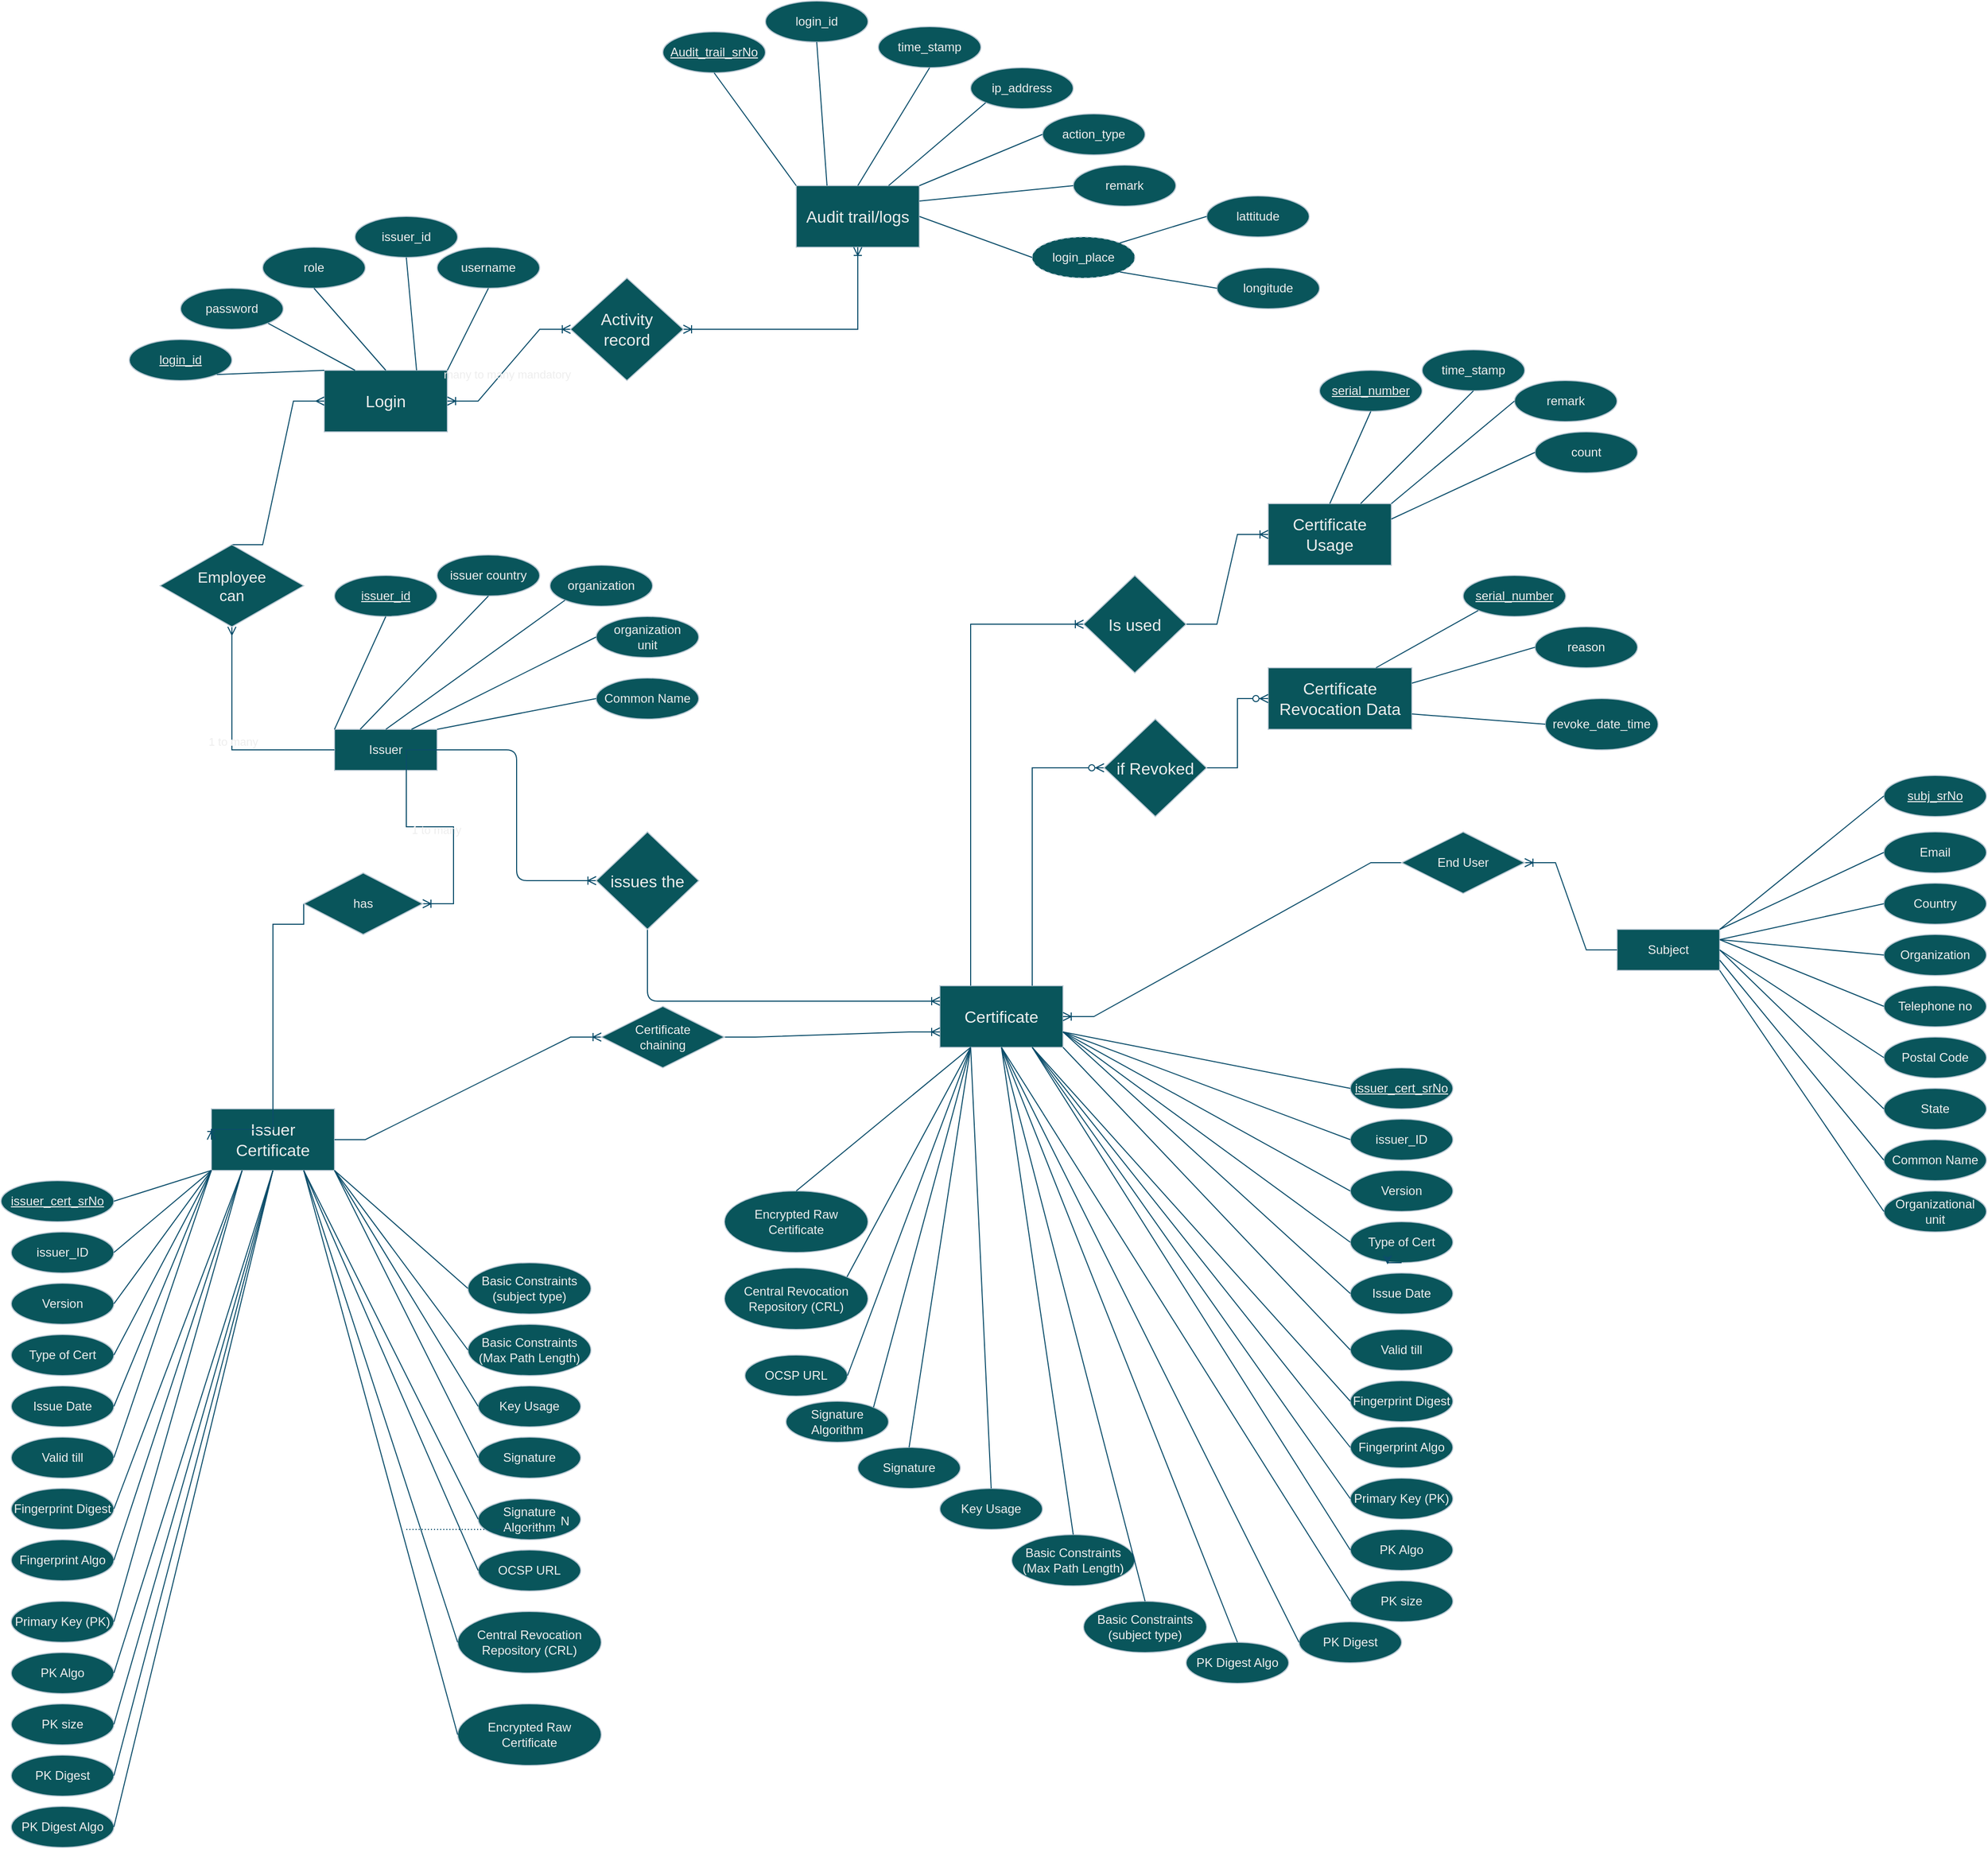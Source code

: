 <mxfile version="22.1.17" type="github">
  <diagram name="Page-1" id="Z4D-REcWQsaUOZwEIkcD">
    <mxGraphModel dx="1893" dy="1817" grid="1" gridSize="10" guides="1" tooltips="1" connect="1" arrows="1" fold="1" page="1" pageScale="1" pageWidth="1100" pageHeight="850" math="0" shadow="0">
      <root>
        <mxCell id="0" />
        <mxCell id="1" parent="0" />
        <mxCell id="WRyrR3sKkJGf3UOGzim1-2" value="&lt;font style=&quot;font-size: 16px;&quot;&gt;Certificate&lt;/font&gt;" style="rounded=0;whiteSpace=wrap;html=1;fontSize=16;labelBackgroundColor=none;fillColor=#09555B;strokeColor=#BAC8D3;fontColor=#EEEEEE;" vertex="1" parent="1">
          <mxGeometry x="960" y="470" width="120" height="60" as="geometry" />
        </mxCell>
        <mxCell id="WRyrR3sKkJGf3UOGzim1-5" value="Issuer Certificate" style="rounded=0;whiteSpace=wrap;html=1;fontSize=16;labelBackgroundColor=none;fillColor=#09555B;strokeColor=#BAC8D3;fontColor=#EEEEEE;" vertex="1" parent="1">
          <mxGeometry x="250" y="590" width="120" height="60" as="geometry" />
        </mxCell>
        <mxCell id="WRyrR3sKkJGf3UOGzim1-8" value="Login" style="rounded=0;whiteSpace=wrap;html=1;fontSize=16;labelBackgroundColor=none;fillColor=#09555B;strokeColor=#BAC8D3;fontColor=#EEEEEE;" vertex="1" parent="1">
          <mxGeometry x="360" y="-130" width="120" height="60" as="geometry" />
        </mxCell>
        <mxCell id="WRyrR3sKkJGf3UOGzim1-10" value="&lt;font style=&quot;font-size: 16px;&quot;&gt;Audit trail/logs&lt;/font&gt;" style="rounded=0;whiteSpace=wrap;html=1;labelBackgroundColor=none;fillColor=#09555B;strokeColor=#BAC8D3;fontColor=#EEEEEE;" vertex="1" parent="1">
          <mxGeometry x="820" y="-310" width="120" height="60" as="geometry" />
        </mxCell>
        <mxCell id="WRyrR3sKkJGf3UOGzim1-15" value="&lt;font style=&quot;font-size: 16px;&quot;&gt;Certificate&lt;/font&gt; Usage" style="rounded=0;whiteSpace=wrap;html=1;fontSize=16;labelBackgroundColor=none;fillColor=#09555B;strokeColor=#BAC8D3;fontColor=#EEEEEE;" vertex="1" parent="1">
          <mxGeometry x="1280" width="120" height="60" as="geometry" />
        </mxCell>
        <mxCell id="WRyrR3sKkJGf3UOGzim1-16" value="&lt;font style=&quot;font-size: 16px;&quot;&gt;Certificate&lt;/font&gt; Revocation Data" style="rounded=0;whiteSpace=wrap;html=1;fontSize=16;labelBackgroundColor=none;fillColor=#09555B;strokeColor=#BAC8D3;fontColor=#EEEEEE;" vertex="1" parent="1">
          <mxGeometry x="1280" y="160" width="140" height="60" as="geometry" />
        </mxCell>
        <mxCell id="WRyrR3sKkJGf3UOGzim1-25" value="Issuer" style="rounded=0;arcSize=10;whiteSpace=wrap;html=1;align=center;labelBackgroundColor=none;fillColor=#09555B;strokeColor=#BAC8D3;fontColor=#EEEEEE;" vertex="1" parent="1">
          <mxGeometry x="370" y="220" width="100" height="40" as="geometry" />
        </mxCell>
        <mxCell id="WRyrR3sKkJGf3UOGzim1-29" value="" style="edgeStyle=orthogonalEdgeStyle;fontSize=12;html=1;endArrow=ERoneToMany;startArrow=ERoneToMany;rounded=0;labelBackgroundColor=none;fontColor=default;strokeColor=#0B4D6A;" edge="1" parent="1" source="WRyrR3sKkJGf3UOGzim1-9" target="WRyrR3sKkJGf3UOGzim1-10">
          <mxGeometry width="100" height="100" relative="1" as="geometry">
            <mxPoint x="730" y="150" as="sourcePoint" />
            <mxPoint x="830" y="50" as="targetPoint" />
          </mxGeometry>
        </mxCell>
        <mxCell id="WRyrR3sKkJGf3UOGzim1-30" value="" style="edgeStyle=entityRelationEdgeStyle;fontSize=12;html=1;endArrow=ERoneToMany;startArrow=ERoneToMany;rounded=0;labelBackgroundColor=none;fontColor=default;strokeColor=#0B4D6A;" edge="1" parent="1" source="WRyrR3sKkJGf3UOGzim1-8" target="WRyrR3sKkJGf3UOGzim1-9">
          <mxGeometry width="100" height="100" relative="1" as="geometry">
            <mxPoint x="485" y="-30" as="sourcePoint" />
            <mxPoint x="670" y="-130" as="targetPoint" />
          </mxGeometry>
        </mxCell>
        <mxCell id="WRyrR3sKkJGf3UOGzim1-38" value="many to many mandatory" style="edgeLabel;html=1;align=center;verticalAlign=middle;resizable=0;points=[];labelBackgroundColor=none;fontColor=#EEEEEE;" vertex="1" connectable="0" parent="WRyrR3sKkJGf3UOGzim1-30">
          <mxGeometry x="-0.099" y="-4" relative="1" as="geometry">
            <mxPoint as="offset" />
          </mxGeometry>
        </mxCell>
        <mxCell id="WRyrR3sKkJGf3UOGzim1-9" value="&lt;div style=&quot;font-size: 16px;&quot;&gt;&lt;font style=&quot;font-size: 16px;&quot;&gt;Activity&lt;/font&gt;&lt;/div&gt;&lt;div style=&quot;font-size: 16px;&quot;&gt;&lt;font style=&quot;font-size: 16px;&quot;&gt;record&lt;font style=&quot;font-size: 16px;&quot;&gt;&lt;br&gt;&lt;/font&gt;&lt;/font&gt;&lt;/div&gt;" style="rhombus;whiteSpace=wrap;html=1;rounded=0;labelBackgroundColor=none;fillColor=#09555B;strokeColor=#BAC8D3;fontColor=#EEEEEE;" vertex="1" parent="1">
          <mxGeometry x="600" y="-220" width="110" height="100" as="geometry" />
        </mxCell>
        <mxCell id="WRyrR3sKkJGf3UOGzim1-31" value="" style="edgeStyle=entityRelationEdgeStyle;fontSize=12;html=1;endArrow=ERmany;rounded=0;exitX=0.5;exitY=0;exitDx=0;exitDy=0;entryX=0;entryY=0.5;entryDx=0;entryDy=0;labelBackgroundColor=none;fontColor=default;strokeColor=#0B4D6A;" edge="1" parent="1" source="WRyrR3sKkJGf3UOGzim1-26" target="WRyrR3sKkJGf3UOGzim1-8">
          <mxGeometry width="100" height="100" relative="1" as="geometry">
            <mxPoint x="730" y="150" as="sourcePoint" />
            <mxPoint x="830" y="50" as="targetPoint" />
            <Array as="points">
              <mxPoint x="330" y="40" />
              <mxPoint x="310" y="20" />
              <mxPoint x="300" y="20" />
              <mxPoint x="310" y="30" />
              <mxPoint x="310" y="-20" />
              <mxPoint x="320" y="20" />
            </Array>
          </mxGeometry>
        </mxCell>
        <mxCell id="WRyrR3sKkJGf3UOGzim1-32" value="" style="edgeStyle=orthogonalEdgeStyle;fontSize=12;html=1;endArrow=ERmany;rounded=0;entryX=0.5;entryY=1;entryDx=0;entryDy=0;labelBackgroundColor=none;fontColor=default;strokeColor=#0B4D6A;" edge="1" parent="1" source="WRyrR3sKkJGf3UOGzim1-25" target="WRyrR3sKkJGf3UOGzim1-26">
          <mxGeometry width="100" height="100" relative="1" as="geometry">
            <mxPoint x="340" y="230" as="sourcePoint" />
            <mxPoint x="365" y="-30" as="targetPoint" />
          </mxGeometry>
        </mxCell>
        <mxCell id="WRyrR3sKkJGf3UOGzim1-37" value="1 to many" style="edgeLabel;html=1;align=center;verticalAlign=middle;resizable=0;points=[];labelBackgroundColor=none;fontColor=#EEEEEE;" vertex="1" connectable="0" parent="WRyrR3sKkJGf3UOGzim1-32">
          <mxGeometry x="-0.014" y="-1" relative="1" as="geometry">
            <mxPoint as="offset" />
          </mxGeometry>
        </mxCell>
        <mxCell id="WRyrR3sKkJGf3UOGzim1-26" value="&lt;div style=&quot;font-size: 15px;&quot;&gt;&lt;font style=&quot;font-size: 15px;&quot;&gt;Employee&lt;/font&gt;&lt;/div&gt;&lt;div style=&quot;font-size: 15px;&quot;&gt;&lt;font style=&quot;font-size: 15px;&quot;&gt;can&lt;font style=&quot;font-size: 15px;&quot;&gt;&lt;br&gt;&lt;/font&gt;&lt;/font&gt;&lt;/div&gt;" style="shape=rhombus;perimeter=rhombusPerimeter;whiteSpace=wrap;html=1;align=center;rounded=0;labelBackgroundColor=none;fillColor=#09555B;strokeColor=#BAC8D3;fontColor=#EEEEEE;" vertex="1" parent="1">
          <mxGeometry x="200" y="40" width="140" height="80" as="geometry" />
        </mxCell>
        <mxCell id="WRyrR3sKkJGf3UOGzim1-34" value="" style="edgeStyle=orthogonalEdgeStyle;fontSize=12;html=1;endArrow=ERoneToMany;rounded=0;entryX=0;entryY=0.5;entryDx=0;entryDy=0;exitX=0;exitY=0.5;exitDx=0;exitDy=0;labelBackgroundColor=none;fontColor=default;strokeColor=#0B4D6A;" edge="1" parent="1" source="WRyrR3sKkJGf3UOGzim1-27" target="WRyrR3sKkJGf3UOGzim1-5">
          <mxGeometry width="100" height="100" relative="1" as="geometry">
            <mxPoint x="330" y="410" as="sourcePoint" />
            <mxPoint x="330" y="610" as="targetPoint" />
            <Array as="points">
              <mxPoint x="310" y="410" />
              <mxPoint x="310" y="610" />
            </Array>
          </mxGeometry>
        </mxCell>
        <mxCell id="WRyrR3sKkJGf3UOGzim1-35" value="" style="edgeStyle=entityRelationEdgeStyle;fontSize=12;html=1;endArrow=ERoneToMany;exitX=1;exitY=0.5;exitDx=0;exitDy=0;rounded=0;curved=0;labelBackgroundColor=none;fontColor=default;strokeColor=#0B4D6A;" edge="1" parent="1" source="WRyrR3sKkJGf3UOGzim1-25" target="WRyrR3sKkJGf3UOGzim1-27">
          <mxGeometry width="100" height="100" relative="1" as="geometry">
            <mxPoint x="410" y="259" as="sourcePoint" />
            <mxPoint x="500" y="610" as="targetPoint" />
          </mxGeometry>
        </mxCell>
        <mxCell id="WRyrR3sKkJGf3UOGzim1-36" value="1 to many" style="edgeLabel;html=1;align=center;verticalAlign=middle;resizable=0;points=[];labelBackgroundColor=none;fontColor=#EEEEEE;" vertex="1" connectable="0" parent="WRyrR3sKkJGf3UOGzim1-35">
          <mxGeometry x="0.043" y="-3" relative="1" as="geometry">
            <mxPoint as="offset" />
          </mxGeometry>
        </mxCell>
        <mxCell id="WRyrR3sKkJGf3UOGzim1-27" value="has" style="shape=rhombus;perimeter=rhombusPerimeter;whiteSpace=wrap;html=1;align=center;rounded=0;labelBackgroundColor=none;fillColor=#09555B;strokeColor=#BAC8D3;fontColor=#EEEEEE;" vertex="1" parent="1">
          <mxGeometry x="340" y="360" width="116" height="60" as="geometry" />
        </mxCell>
        <mxCell id="WRyrR3sKkJGf3UOGzim1-41" value="" style="edgeStyle=orthogonalEdgeStyle;fontSize=12;html=1;endArrow=ERoneToMany;labelBackgroundColor=none;fontColor=default;exitX=1;exitY=0.5;exitDx=0;exitDy=0;entryX=0;entryY=0.25;entryDx=0;entryDy=0;strokeColor=#0B4D6A;" edge="1" parent="1" source="WRyrR3sKkJGf3UOGzim1-3" target="WRyrR3sKkJGf3UOGzim1-2">
          <mxGeometry width="100" height="100" relative="1" as="geometry">
            <mxPoint x="570" y="500" as="sourcePoint" />
            <mxPoint x="660" y="490" as="targetPoint" />
          </mxGeometry>
        </mxCell>
        <mxCell id="WRyrR3sKkJGf3UOGzim1-43" value="" style="fontSize=12;html=1;endArrow=ERoneToMany;labelBackgroundColor=none;fontColor=default;exitX=1;exitY=0.5;exitDx=0;exitDy=0;entryX=0.5;entryY=1;entryDx=0;entryDy=0;strokeColor=#0B4D6A;edgeStyle=elbowEdgeStyle;" edge="1" parent="1" source="WRyrR3sKkJGf3UOGzim1-25" target="WRyrR3sKkJGf3UOGzim1-3">
          <mxGeometry width="100" height="100" relative="1" as="geometry">
            <mxPoint x="470" y="240" as="sourcePoint" />
            <mxPoint x="880" y="410" as="targetPoint" />
          </mxGeometry>
        </mxCell>
        <mxCell id="WRyrR3sKkJGf3UOGzim1-3" value="issues the" style="rhombus;whiteSpace=wrap;html=1;fontSize=16;direction=south;rounded=0;labelBackgroundColor=none;fillColor=#09555B;strokeColor=#BAC8D3;fontColor=#EEEEEE;" vertex="1" parent="1">
          <mxGeometry x="625" y="320" width="100" height="95" as="geometry" />
        </mxCell>
        <mxCell id="WRyrR3sKkJGf3UOGzim1-45" value="" style="edgeStyle=entityRelationEdgeStyle;fontSize=12;html=1;endArrow=ERoneToMany;rounded=0;exitX=1;exitY=0.5;exitDx=0;exitDy=0;entryX=0;entryY=0.75;entryDx=0;entryDy=0;labelBackgroundColor=none;fontColor=default;strokeColor=#0B4D6A;" edge="1" parent="1" source="WRyrR3sKkJGf3UOGzim1-44" target="WRyrR3sKkJGf3UOGzim1-2">
          <mxGeometry width="100" height="100" relative="1" as="geometry">
            <mxPoint x="580" y="580" as="sourcePoint" />
            <mxPoint x="860" y="470" as="targetPoint" />
          </mxGeometry>
        </mxCell>
        <mxCell id="WRyrR3sKkJGf3UOGzim1-46" value="" style="edgeStyle=entityRelationEdgeStyle;fontSize=12;html=1;endArrow=ERoneToMany;rounded=0;exitX=1;exitY=0.5;exitDx=0;exitDy=0;entryX=0;entryY=0.5;entryDx=0;entryDy=0;labelBackgroundColor=none;fontColor=default;strokeColor=#0B4D6A;" edge="1" parent="1" source="WRyrR3sKkJGf3UOGzim1-5" target="WRyrR3sKkJGf3UOGzim1-44">
          <mxGeometry width="100" height="100" relative="1" as="geometry">
            <mxPoint x="500" y="610" as="sourcePoint" />
            <mxPoint x="880" y="425" as="targetPoint" />
          </mxGeometry>
        </mxCell>
        <mxCell id="WRyrR3sKkJGf3UOGzim1-44" value="&lt;div&gt;Certificate&lt;/div&gt;&lt;div&gt;chaining&lt;br&gt;&lt;/div&gt;" style="shape=rhombus;perimeter=rhombusPerimeter;whiteSpace=wrap;html=1;align=center;labelBackgroundColor=none;fillColor=#09555B;strokeColor=#BAC8D3;fontColor=#EEEEEE;" vertex="1" parent="1">
          <mxGeometry x="630" y="490" width="120" height="60" as="geometry" />
        </mxCell>
        <mxCell id="WRyrR3sKkJGf3UOGzim1-47" value="" style="edgeStyle=entityRelationEdgeStyle;fontSize=12;html=1;endArrow=ERoneToMany;rounded=0;exitX=0.5;exitY=0;exitDx=0;exitDy=0;entryX=0;entryY=0.5;entryDx=0;entryDy=0;labelBackgroundColor=none;fontColor=default;strokeColor=#0B4D6A;" edge="1" parent="1" source="WRyrR3sKkJGf3UOGzim1-13" target="WRyrR3sKkJGf3UOGzim1-15">
          <mxGeometry width="100" height="100" relative="1" as="geometry">
            <mxPoint x="1160" y="410" as="sourcePoint" />
            <mxPoint x="1260" y="310" as="targetPoint" />
          </mxGeometry>
        </mxCell>
        <mxCell id="WRyrR3sKkJGf3UOGzim1-48" value="" style="edgeStyle=orthogonalEdgeStyle;fontSize=12;html=1;endArrow=ERoneToMany;rounded=0;exitX=0.25;exitY=0;exitDx=0;exitDy=0;entryX=0.5;entryY=1;entryDx=0;entryDy=0;labelBackgroundColor=none;fontColor=default;strokeColor=#0B4D6A;" edge="1" parent="1" source="WRyrR3sKkJGf3UOGzim1-2" target="WRyrR3sKkJGf3UOGzim1-13">
          <mxGeometry width="100" height="100" relative="1" as="geometry">
            <mxPoint x="1000" y="395" as="sourcePoint" />
            <mxPoint x="1500" y="140" as="targetPoint" />
          </mxGeometry>
        </mxCell>
        <mxCell id="WRyrR3sKkJGf3UOGzim1-13" value="Is used" style="rhombus;whiteSpace=wrap;html=1;fontSize=16;direction=south;rounded=0;labelBackgroundColor=none;fillColor=#09555B;strokeColor=#BAC8D3;fontColor=#EEEEEE;" vertex="1" parent="1">
          <mxGeometry x="1100" y="70" width="100" height="95" as="geometry" />
        </mxCell>
        <mxCell id="WRyrR3sKkJGf3UOGzim1-49" value="" style="edgeStyle=entityRelationEdgeStyle;fontSize=12;html=1;endArrow=ERzeroToMany;endFill=1;rounded=0;exitX=0.5;exitY=0;exitDx=0;exitDy=0;labelBackgroundColor=none;fontColor=default;strokeColor=#0B4D6A;" edge="1" parent="1" source="WRyrR3sKkJGf3UOGzim1-14" target="WRyrR3sKkJGf3UOGzim1-16">
          <mxGeometry width="100" height="100" relative="1" as="geometry">
            <mxPoint x="1160" y="410" as="sourcePoint" />
            <mxPoint x="1260" y="310" as="targetPoint" />
          </mxGeometry>
        </mxCell>
        <mxCell id="WRyrR3sKkJGf3UOGzim1-50" value="" style="edgeStyle=orthogonalEdgeStyle;fontSize=12;html=1;endArrow=ERzeroToMany;endFill=1;rounded=0;exitX=0.75;exitY=0;exitDx=0;exitDy=0;labelBackgroundColor=none;fontColor=default;strokeColor=#0B4D6A;entryX=0.5;entryY=1;entryDx=0;entryDy=0;" edge="1" parent="1" source="WRyrR3sKkJGf3UOGzim1-2" target="WRyrR3sKkJGf3UOGzim1-14">
          <mxGeometry width="100" height="100" relative="1" as="geometry">
            <mxPoint x="1000" y="425" as="sourcePoint" />
            <mxPoint x="1360" y="320" as="targetPoint" />
          </mxGeometry>
        </mxCell>
        <mxCell id="WRyrR3sKkJGf3UOGzim1-14" value="if Revoked" style="rhombus;whiteSpace=wrap;html=1;fontSize=16;direction=south;rounded=0;labelBackgroundColor=none;fillColor=#09555B;strokeColor=#BAC8D3;fontColor=#EEEEEE;" vertex="1" parent="1">
          <mxGeometry x="1120" y="210" width="100" height="95" as="geometry" />
        </mxCell>
        <mxCell id="WRyrR3sKkJGf3UOGzim1-51" value="Audit_trail_srNo" style="ellipse;whiteSpace=wrap;html=1;align=center;fontStyle=4;labelBackgroundColor=none;fillColor=#09555B;strokeColor=#BAC8D3;fontColor=#EEEEEE;" vertex="1" parent="1">
          <mxGeometry x="690" y="-460" width="100" height="40" as="geometry" />
        </mxCell>
        <mxCell id="WRyrR3sKkJGf3UOGzim1-53" value="login_id" style="ellipse;whiteSpace=wrap;html=1;align=center;labelBackgroundColor=none;fillColor=#09555B;strokeColor=#BAC8D3;fontColor=#EEEEEE;" vertex="1" parent="1">
          <mxGeometry x="790" y="-490" width="100" height="40" as="geometry" />
        </mxCell>
        <mxCell id="WRyrR3sKkJGf3UOGzim1-55" value="time_stamp" style="ellipse;whiteSpace=wrap;html=1;align=center;labelBackgroundColor=none;fillColor=#09555B;strokeColor=#BAC8D3;fontColor=#EEEEEE;" vertex="1" parent="1">
          <mxGeometry x="900" y="-465" width="100" height="40" as="geometry" />
        </mxCell>
        <mxCell id="WRyrR3sKkJGf3UOGzim1-57" value="ip_address" style="ellipse;whiteSpace=wrap;html=1;align=center;labelBackgroundColor=none;fillColor=#09555B;strokeColor=#BAC8D3;fontColor=#EEEEEE;" vertex="1" parent="1">
          <mxGeometry x="990" y="-425" width="100" height="40" as="geometry" />
        </mxCell>
        <mxCell id="WRyrR3sKkJGf3UOGzim1-58" value="action_type" style="ellipse;whiteSpace=wrap;html=1;align=center;labelBackgroundColor=none;fillColor=#09555B;strokeColor=#BAC8D3;fontColor=#EEEEEE;" vertex="1" parent="1">
          <mxGeometry x="1060" y="-380" width="100" height="40" as="geometry" />
        </mxCell>
        <mxCell id="WRyrR3sKkJGf3UOGzim1-59" value="remark" style="ellipse;whiteSpace=wrap;html=1;align=center;labelBackgroundColor=none;fillColor=#09555B;strokeColor=#BAC8D3;fontColor=#EEEEEE;" vertex="1" parent="1">
          <mxGeometry x="1090" y="-330" width="100" height="40" as="geometry" />
        </mxCell>
        <mxCell id="WRyrR3sKkJGf3UOGzim1-60" value="lattitude" style="ellipse;whiteSpace=wrap;html=1;align=center;labelBackgroundColor=none;fillColor=#09555B;strokeColor=#BAC8D3;fontColor=#EEEEEE;" vertex="1" parent="1">
          <mxGeometry x="1220" y="-300" width="100" height="40" as="geometry" />
        </mxCell>
        <mxCell id="WRyrR3sKkJGf3UOGzim1-62" value="longitude" style="ellipse;whiteSpace=wrap;html=1;align=center;labelBackgroundColor=none;fillColor=#09555B;strokeColor=#BAC8D3;fontColor=#EEEEEE;" vertex="1" parent="1">
          <mxGeometry x="1230" y="-230" width="100" height="40" as="geometry" />
        </mxCell>
        <mxCell id="WRyrR3sKkJGf3UOGzim1-64" value="login_place" style="ellipse;whiteSpace=wrap;html=1;align=center;dashed=1;labelBackgroundColor=none;fillColor=#09555B;strokeColor=#BAC8D3;fontColor=#EEEEEE;" vertex="1" parent="1">
          <mxGeometry x="1050" y="-260" width="100" height="40" as="geometry" />
        </mxCell>
        <mxCell id="WRyrR3sKkJGf3UOGzim1-76" value="" style="endArrow=none;html=1;rounded=0;exitX=0;exitY=0.5;exitDx=0;exitDy=0;entryX=1;entryY=0.25;entryDx=0;entryDy=0;labelBackgroundColor=none;fontColor=default;strokeColor=#0B4D6A;" edge="1" parent="1" source="WRyrR3sKkJGf3UOGzim1-59" target="WRyrR3sKkJGf3UOGzim1-10">
          <mxGeometry relative="1" as="geometry">
            <mxPoint x="1050" y="-50" as="sourcePoint" />
            <mxPoint x="1210" y="-50" as="targetPoint" />
          </mxGeometry>
        </mxCell>
        <mxCell id="WRyrR3sKkJGf3UOGzim1-83" value="" style="endArrow=none;html=1;rounded=0;exitX=0.5;exitY=1;exitDx=0;exitDy=0;entryX=0;entryY=0;entryDx=0;entryDy=0;labelBackgroundColor=none;strokeColor=#0B4D6A;fontColor=default;" edge="1" parent="1" source="WRyrR3sKkJGf3UOGzim1-51" target="WRyrR3sKkJGf3UOGzim1-10">
          <mxGeometry relative="1" as="geometry">
            <mxPoint x="1050" y="-50" as="sourcePoint" />
            <mxPoint x="1210" y="-50" as="targetPoint" />
          </mxGeometry>
        </mxCell>
        <mxCell id="WRyrR3sKkJGf3UOGzim1-84" value="" style="endArrow=none;html=1;rounded=0;exitX=0.5;exitY=1;exitDx=0;exitDy=0;entryX=0.25;entryY=0;entryDx=0;entryDy=0;labelBackgroundColor=none;strokeColor=#0B4D6A;fontColor=default;" edge="1" parent="1" source="WRyrR3sKkJGf3UOGzim1-53" target="WRyrR3sKkJGf3UOGzim1-10">
          <mxGeometry relative="1" as="geometry">
            <mxPoint x="1050" y="-50" as="sourcePoint" />
            <mxPoint x="1210" y="-50" as="targetPoint" />
          </mxGeometry>
        </mxCell>
        <mxCell id="WRyrR3sKkJGf3UOGzim1-85" value="" style="endArrow=none;html=1;rounded=0;exitX=0.5;exitY=1;exitDx=0;exitDy=0;entryX=0.5;entryY=0;entryDx=0;entryDy=0;labelBackgroundColor=none;strokeColor=#0B4D6A;fontColor=default;" edge="1" parent="1" source="WRyrR3sKkJGf3UOGzim1-55" target="WRyrR3sKkJGf3UOGzim1-10">
          <mxGeometry relative="1" as="geometry">
            <mxPoint x="1050" y="-50" as="sourcePoint" />
            <mxPoint x="1210" y="-50" as="targetPoint" />
          </mxGeometry>
        </mxCell>
        <mxCell id="WRyrR3sKkJGf3UOGzim1-86" value="" style="endArrow=none;html=1;rounded=0;exitX=0;exitY=1;exitDx=0;exitDy=0;entryX=0.75;entryY=0;entryDx=0;entryDy=0;labelBackgroundColor=none;strokeColor=#0B4D6A;fontColor=default;" edge="1" parent="1" source="WRyrR3sKkJGf3UOGzim1-57" target="WRyrR3sKkJGf3UOGzim1-10">
          <mxGeometry relative="1" as="geometry">
            <mxPoint x="1050" y="-50" as="sourcePoint" />
            <mxPoint x="1210" y="-50" as="targetPoint" />
          </mxGeometry>
        </mxCell>
        <mxCell id="WRyrR3sKkJGf3UOGzim1-87" value="" style="endArrow=none;html=1;rounded=0;exitX=0;exitY=0.5;exitDx=0;exitDy=0;entryX=1;entryY=0;entryDx=0;entryDy=0;labelBackgroundColor=none;strokeColor=#0B4D6A;fontColor=default;" edge="1" parent="1" source="WRyrR3sKkJGf3UOGzim1-58" target="WRyrR3sKkJGf3UOGzim1-10">
          <mxGeometry relative="1" as="geometry">
            <mxPoint x="1050" y="-50" as="sourcePoint" />
            <mxPoint x="1210" y="-50" as="targetPoint" />
          </mxGeometry>
        </mxCell>
        <mxCell id="WRyrR3sKkJGf3UOGzim1-88" value="" style="endArrow=none;html=1;rounded=0;exitX=1;exitY=0.5;exitDx=0;exitDy=0;entryX=0;entryY=0.5;entryDx=0;entryDy=0;labelBackgroundColor=none;strokeColor=#0B4D6A;fontColor=default;" edge="1" parent="1" source="WRyrR3sKkJGf3UOGzim1-10" target="WRyrR3sKkJGf3UOGzim1-64">
          <mxGeometry relative="1" as="geometry">
            <mxPoint x="1050" y="-50" as="sourcePoint" />
            <mxPoint x="1210" y="-50" as="targetPoint" />
          </mxGeometry>
        </mxCell>
        <mxCell id="WRyrR3sKkJGf3UOGzim1-89" value="" style="endArrow=none;html=1;rounded=0;exitX=1;exitY=0;exitDx=0;exitDy=0;entryX=0;entryY=0.5;entryDx=0;entryDy=0;labelBackgroundColor=none;strokeColor=#0B4D6A;fontColor=default;" edge="1" parent="1" source="WRyrR3sKkJGf3UOGzim1-64" target="WRyrR3sKkJGf3UOGzim1-60">
          <mxGeometry relative="1" as="geometry">
            <mxPoint x="1050" y="-50" as="sourcePoint" />
            <mxPoint x="1210" y="-50" as="targetPoint" />
          </mxGeometry>
        </mxCell>
        <mxCell id="WRyrR3sKkJGf3UOGzim1-90" value="" style="endArrow=none;html=1;rounded=0;exitX=1;exitY=1;exitDx=0;exitDy=0;entryX=0;entryY=0.5;entryDx=0;entryDy=0;labelBackgroundColor=none;strokeColor=#0B4D6A;fontColor=default;" edge="1" parent="1" source="WRyrR3sKkJGf3UOGzim1-64" target="WRyrR3sKkJGf3UOGzim1-62">
          <mxGeometry relative="1" as="geometry">
            <mxPoint x="1050" y="-50" as="sourcePoint" />
            <mxPoint x="1210" y="-50" as="targetPoint" />
          </mxGeometry>
        </mxCell>
        <mxCell id="WRyrR3sKkJGf3UOGzim1-91" value="login_id" style="ellipse;whiteSpace=wrap;html=1;align=center;fontStyle=4;strokeColor=#BAC8D3;fontColor=#EEEEEE;fillColor=#09555B;" vertex="1" parent="1">
          <mxGeometry x="170" y="-160" width="100" height="40" as="geometry" />
        </mxCell>
        <mxCell id="WRyrR3sKkJGf3UOGzim1-93" value="password" style="ellipse;whiteSpace=wrap;html=1;align=center;strokeColor=#BAC8D3;fontColor=#EEEEEE;fillColor=#09555B;" vertex="1" parent="1">
          <mxGeometry x="220" y="-210" width="100" height="40" as="geometry" />
        </mxCell>
        <mxCell id="WRyrR3sKkJGf3UOGzim1-94" value="role" style="ellipse;whiteSpace=wrap;html=1;align=center;strokeColor=#BAC8D3;fontColor=#EEEEEE;fillColor=#09555B;" vertex="1" parent="1">
          <mxGeometry x="300" y="-250" width="100" height="40" as="geometry" />
        </mxCell>
        <mxCell id="WRyrR3sKkJGf3UOGzim1-95" value="issuer_id" style="ellipse;whiteSpace=wrap;html=1;align=center;strokeColor=#BAC8D3;fontColor=#EEEEEE;fillColor=#09555B;" vertex="1" parent="1">
          <mxGeometry x="390" y="-280" width="100" height="40" as="geometry" />
        </mxCell>
        <mxCell id="WRyrR3sKkJGf3UOGzim1-96" value="username" style="ellipse;whiteSpace=wrap;html=1;align=center;strokeColor=#BAC8D3;fontColor=#EEEEEE;fillColor=#09555B;" vertex="1" parent="1">
          <mxGeometry x="470" y="-250" width="100" height="40" as="geometry" />
        </mxCell>
        <mxCell id="WRyrR3sKkJGf3UOGzim1-98" value="" style="endArrow=none;html=1;rounded=0;strokeColor=#0B4D6A;exitX=1;exitY=1;exitDx=0;exitDy=0;entryX=0;entryY=0;entryDx=0;entryDy=0;" edge="1" parent="1" source="WRyrR3sKkJGf3UOGzim1-91" target="WRyrR3sKkJGf3UOGzim1-8">
          <mxGeometry relative="1" as="geometry">
            <mxPoint x="330" y="-50" as="sourcePoint" />
            <mxPoint x="490" y="-50" as="targetPoint" />
          </mxGeometry>
        </mxCell>
        <mxCell id="WRyrR3sKkJGf3UOGzim1-99" value="" style="endArrow=none;html=1;rounded=0;strokeColor=#0B4D6A;exitX=1;exitY=1;exitDx=0;exitDy=0;entryX=0.25;entryY=0;entryDx=0;entryDy=0;" edge="1" parent="1" source="WRyrR3sKkJGf3UOGzim1-93" target="WRyrR3sKkJGf3UOGzim1-8">
          <mxGeometry relative="1" as="geometry">
            <mxPoint x="330" y="-50" as="sourcePoint" />
            <mxPoint x="490" y="-50" as="targetPoint" />
          </mxGeometry>
        </mxCell>
        <mxCell id="WRyrR3sKkJGf3UOGzim1-100" value="" style="endArrow=none;html=1;rounded=0;strokeColor=#0B4D6A;exitX=0.5;exitY=1;exitDx=0;exitDy=0;entryX=0.5;entryY=0;entryDx=0;entryDy=0;" edge="1" parent="1" source="WRyrR3sKkJGf3UOGzim1-94" target="WRyrR3sKkJGf3UOGzim1-8">
          <mxGeometry relative="1" as="geometry">
            <mxPoint x="330" y="-50" as="sourcePoint" />
            <mxPoint x="490" y="-50" as="targetPoint" />
          </mxGeometry>
        </mxCell>
        <mxCell id="WRyrR3sKkJGf3UOGzim1-101" value="" style="endArrow=none;html=1;rounded=0;strokeColor=#0B4D6A;exitX=0.5;exitY=1;exitDx=0;exitDy=0;entryX=0.75;entryY=0;entryDx=0;entryDy=0;" edge="1" parent="1" source="WRyrR3sKkJGf3UOGzim1-95" target="WRyrR3sKkJGf3UOGzim1-8">
          <mxGeometry relative="1" as="geometry">
            <mxPoint x="330" y="-50" as="sourcePoint" />
            <mxPoint x="490" y="-50" as="targetPoint" />
          </mxGeometry>
        </mxCell>
        <mxCell id="WRyrR3sKkJGf3UOGzim1-102" value="" style="endArrow=none;html=1;rounded=0;strokeColor=#0B4D6A;entryX=0.5;entryY=1;entryDx=0;entryDy=0;exitX=1;exitY=0;exitDx=0;exitDy=0;" edge="1" parent="1" source="WRyrR3sKkJGf3UOGzim1-8" target="WRyrR3sKkJGf3UOGzim1-96">
          <mxGeometry relative="1" as="geometry">
            <mxPoint x="330" y="-50" as="sourcePoint" />
            <mxPoint x="490" y="-50" as="targetPoint" />
          </mxGeometry>
        </mxCell>
        <mxCell id="WRyrR3sKkJGf3UOGzim1-103" value="issuer_id" style="ellipse;whiteSpace=wrap;html=1;align=center;fontStyle=4;strokeColor=#BAC8D3;fontColor=#EEEEEE;fillColor=#09555B;" vertex="1" parent="1">
          <mxGeometry x="370" y="70" width="100" height="40" as="geometry" />
        </mxCell>
        <mxCell id="WRyrR3sKkJGf3UOGzim1-104" value="issuer country" style="ellipse;whiteSpace=wrap;html=1;align=center;strokeColor=#BAC8D3;fontColor=#EEEEEE;fillColor=#09555B;" vertex="1" parent="1">
          <mxGeometry x="470" y="50" width="100" height="40" as="geometry" />
        </mxCell>
        <mxCell id="WRyrR3sKkJGf3UOGzim1-105" value="organization" style="ellipse;whiteSpace=wrap;html=1;align=center;strokeColor=#BAC8D3;fontColor=#EEEEEE;fillColor=#09555B;" vertex="1" parent="1">
          <mxGeometry x="580" y="60" width="100" height="40" as="geometry" />
        </mxCell>
        <mxCell id="WRyrR3sKkJGf3UOGzim1-106" value="&lt;div&gt;organization &lt;br&gt;&lt;/div&gt;&lt;div&gt;unit&lt;/div&gt;" style="ellipse;whiteSpace=wrap;html=1;align=center;strokeColor=#BAC8D3;fontColor=#EEEEEE;fillColor=#09555B;" vertex="1" parent="1">
          <mxGeometry x="625" y="110" width="100" height="40" as="geometry" />
        </mxCell>
        <mxCell id="WRyrR3sKkJGf3UOGzim1-108" value="Common Name" style="ellipse;whiteSpace=wrap;html=1;align=center;strokeColor=#BAC8D3;fontColor=#EEEEEE;fillColor=#09555B;" vertex="1" parent="1">
          <mxGeometry x="625" y="170" width="100" height="40" as="geometry" />
        </mxCell>
        <mxCell id="WRyrR3sKkJGf3UOGzim1-109" value="" style="endArrow=none;html=1;rounded=0;strokeColor=#0B4D6A;exitX=0.5;exitY=1;exitDx=0;exitDy=0;entryX=0;entryY=0;entryDx=0;entryDy=0;" edge="1" parent="1" source="WRyrR3sKkJGf3UOGzim1-103" target="WRyrR3sKkJGf3UOGzim1-25">
          <mxGeometry relative="1" as="geometry">
            <mxPoint x="630" y="230" as="sourcePoint" />
            <mxPoint x="790" y="230" as="targetPoint" />
          </mxGeometry>
        </mxCell>
        <mxCell id="WRyrR3sKkJGf3UOGzim1-110" value="" style="endArrow=none;html=1;rounded=0;strokeColor=#0B4D6A;exitX=0.5;exitY=1;exitDx=0;exitDy=0;entryX=0.25;entryY=0;entryDx=0;entryDy=0;" edge="1" parent="1" source="WRyrR3sKkJGf3UOGzim1-104" target="WRyrR3sKkJGf3UOGzim1-25">
          <mxGeometry relative="1" as="geometry">
            <mxPoint x="610" y="220" as="sourcePoint" />
            <mxPoint x="790" y="230" as="targetPoint" />
          </mxGeometry>
        </mxCell>
        <mxCell id="WRyrR3sKkJGf3UOGzim1-111" value="" style="endArrow=none;html=1;rounded=0;strokeColor=#0B4D6A;exitX=0;exitY=1;exitDx=0;exitDy=0;entryX=0.5;entryY=0;entryDx=0;entryDy=0;" edge="1" parent="1" source="WRyrR3sKkJGf3UOGzim1-105" target="WRyrR3sKkJGf3UOGzim1-25">
          <mxGeometry relative="1" as="geometry">
            <mxPoint x="630" y="230" as="sourcePoint" />
            <mxPoint x="790" y="230" as="targetPoint" />
          </mxGeometry>
        </mxCell>
        <mxCell id="WRyrR3sKkJGf3UOGzim1-112" value="" style="endArrow=none;html=1;rounded=0;strokeColor=#0B4D6A;exitX=0;exitY=0.5;exitDx=0;exitDy=0;entryX=0.75;entryY=0;entryDx=0;entryDy=0;" edge="1" parent="1" source="WRyrR3sKkJGf3UOGzim1-106" target="WRyrR3sKkJGf3UOGzim1-25">
          <mxGeometry relative="1" as="geometry">
            <mxPoint x="630" y="230" as="sourcePoint" />
            <mxPoint x="790" y="230" as="targetPoint" />
          </mxGeometry>
        </mxCell>
        <mxCell id="WRyrR3sKkJGf3UOGzim1-113" value="" style="endArrow=none;html=1;rounded=0;strokeColor=#0B4D6A;exitX=1;exitY=0;exitDx=0;exitDy=0;entryX=0;entryY=0.5;entryDx=0;entryDy=0;" edge="1" parent="1" source="WRyrR3sKkJGf3UOGzim1-25" target="WRyrR3sKkJGf3UOGzim1-108">
          <mxGeometry relative="1" as="geometry">
            <mxPoint x="630" y="230" as="sourcePoint" />
            <mxPoint x="790" y="230" as="targetPoint" />
          </mxGeometry>
        </mxCell>
        <mxCell id="WRyrR3sKkJGf3UOGzim1-114" value="Subject" style="whiteSpace=wrap;html=1;align=center;strokeColor=#BAC8D3;fontColor=#EEEEEE;fillColor=#09555B;" vertex="1" parent="1">
          <mxGeometry x="1620" y="415" width="100" height="40" as="geometry" />
        </mxCell>
        <mxCell id="WRyrR3sKkJGf3UOGzim1-115" value="" style="edgeStyle=entityRelationEdgeStyle;fontSize=12;html=1;endArrow=ERoneToMany;rounded=0;strokeColor=#0B4D6A;entryX=1;entryY=0.5;entryDx=0;entryDy=0;exitX=0;exitY=0.5;exitDx=0;exitDy=0;" edge="1" parent="1" source="WRyrR3sKkJGf3UOGzim1-118" target="WRyrR3sKkJGf3UOGzim1-2">
          <mxGeometry width="100" height="100" relative="1" as="geometry">
            <mxPoint x="1050" y="320" as="sourcePoint" />
            <mxPoint x="1150" y="220" as="targetPoint" />
          </mxGeometry>
        </mxCell>
        <mxCell id="WRyrR3sKkJGf3UOGzim1-117" value="" style="edgeStyle=entityRelationEdgeStyle;fontSize=12;html=1;endArrow=ERoneToMany;rounded=0;strokeColor=#0B4D6A;entryX=1;entryY=0.5;entryDx=0;entryDy=0;exitX=0;exitY=0.5;exitDx=0;exitDy=0;" edge="1" parent="1" source="WRyrR3sKkJGf3UOGzim1-114" target="WRyrR3sKkJGf3UOGzim1-118">
          <mxGeometry width="100" height="100" relative="1" as="geometry">
            <mxPoint x="1450" y="405" as="sourcePoint" />
            <mxPoint x="1000" y="410" as="targetPoint" />
          </mxGeometry>
        </mxCell>
        <mxCell id="WRyrR3sKkJGf3UOGzim1-118" value="End User" style="shape=rhombus;perimeter=rhombusPerimeter;whiteSpace=wrap;html=1;align=center;strokeColor=#BAC8D3;fontColor=#EEEEEE;fillColor=#09555B;" vertex="1" parent="1">
          <mxGeometry x="1410" y="320" width="120" height="60" as="geometry" />
        </mxCell>
        <mxCell id="WRyrR3sKkJGf3UOGzim1-119" value="serial_number" style="ellipse;whiteSpace=wrap;html=1;align=center;fontStyle=4;strokeColor=#BAC8D3;fontColor=#EEEEEE;fillColor=#09555B;" vertex="1" parent="1">
          <mxGeometry x="1330" y="-130" width="100" height="40" as="geometry" />
        </mxCell>
        <mxCell id="WRyrR3sKkJGf3UOGzim1-120" value="serial_number" style="ellipse;whiteSpace=wrap;html=1;align=center;fontStyle=4;strokeColor=#BAC8D3;fontColor=#EEEEEE;fillColor=#09555B;" vertex="1" parent="1">
          <mxGeometry x="1470" y="70" width="100" height="40" as="geometry" />
        </mxCell>
        <mxCell id="WRyrR3sKkJGf3UOGzim1-121" value="time_stamp" style="ellipse;whiteSpace=wrap;html=1;align=center;strokeColor=#BAC8D3;fontColor=#EEEEEE;fillColor=#09555B;" vertex="1" parent="1">
          <mxGeometry x="1430" y="-150" width="100" height="40" as="geometry" />
        </mxCell>
        <mxCell id="WRyrR3sKkJGf3UOGzim1-122" value="remark" style="ellipse;whiteSpace=wrap;html=1;align=center;strokeColor=#BAC8D3;fontColor=#EEEEEE;fillColor=#09555B;" vertex="1" parent="1">
          <mxGeometry x="1520" y="-120" width="100" height="40" as="geometry" />
        </mxCell>
        <mxCell id="WRyrR3sKkJGf3UOGzim1-124" value="count" style="ellipse;whiteSpace=wrap;html=1;align=center;strokeColor=#BAC8D3;fontColor=#EEEEEE;fillColor=#09555B;" vertex="1" parent="1">
          <mxGeometry x="1540" y="-70" width="100" height="40" as="geometry" />
        </mxCell>
        <mxCell id="WRyrR3sKkJGf3UOGzim1-125" value="" style="endArrow=none;html=1;rounded=0;strokeColor=#0B4D6A;exitX=0.5;exitY=1;exitDx=0;exitDy=0;entryX=0.5;entryY=0;entryDx=0;entryDy=0;" edge="1" parent="1" source="WRyrR3sKkJGf3UOGzim1-119" target="WRyrR3sKkJGf3UOGzim1-15">
          <mxGeometry relative="1" as="geometry">
            <mxPoint x="1370" y="80" as="sourcePoint" />
            <mxPoint x="1530" y="80" as="targetPoint" />
          </mxGeometry>
        </mxCell>
        <mxCell id="WRyrR3sKkJGf3UOGzim1-126" value="" style="endArrow=none;html=1;rounded=0;strokeColor=#0B4D6A;entryX=0.5;entryY=1;entryDx=0;entryDy=0;exitX=0.75;exitY=0;exitDx=0;exitDy=0;" edge="1" parent="1" source="WRyrR3sKkJGf3UOGzim1-15" target="WRyrR3sKkJGf3UOGzim1-121">
          <mxGeometry relative="1" as="geometry">
            <mxPoint x="1370" y="80" as="sourcePoint" />
            <mxPoint x="1530" y="80" as="targetPoint" />
          </mxGeometry>
        </mxCell>
        <mxCell id="WRyrR3sKkJGf3UOGzim1-127" value="" style="endArrow=none;html=1;rounded=0;strokeColor=#0B4D6A;entryX=0;entryY=0.5;entryDx=0;entryDy=0;exitX=1;exitY=0;exitDx=0;exitDy=0;" edge="1" parent="1" source="WRyrR3sKkJGf3UOGzim1-15" target="WRyrR3sKkJGf3UOGzim1-122">
          <mxGeometry relative="1" as="geometry">
            <mxPoint x="1370" y="80" as="sourcePoint" />
            <mxPoint x="1530" y="80" as="targetPoint" />
          </mxGeometry>
        </mxCell>
        <mxCell id="WRyrR3sKkJGf3UOGzim1-128" value="" style="endArrow=none;html=1;rounded=0;strokeColor=#0B4D6A;entryX=0;entryY=0.5;entryDx=0;entryDy=0;exitX=1;exitY=0.25;exitDx=0;exitDy=0;" edge="1" parent="1" source="WRyrR3sKkJGf3UOGzim1-15" target="WRyrR3sKkJGf3UOGzim1-124">
          <mxGeometry relative="1" as="geometry">
            <mxPoint x="1370" y="80" as="sourcePoint" />
            <mxPoint x="1530" y="80" as="targetPoint" />
          </mxGeometry>
        </mxCell>
        <mxCell id="WRyrR3sKkJGf3UOGzim1-129" value="reason" style="ellipse;whiteSpace=wrap;html=1;align=center;strokeColor=#BAC8D3;fontColor=#EEEEEE;fillColor=#09555B;" vertex="1" parent="1">
          <mxGeometry x="1540" y="120" width="100" height="40" as="geometry" />
        </mxCell>
        <mxCell id="WRyrR3sKkJGf3UOGzim1-130" value="revoke_date_time" style="ellipse;whiteSpace=wrap;html=1;align=center;strokeColor=#BAC8D3;fontColor=#EEEEEE;fillColor=#09555B;" vertex="1" parent="1">
          <mxGeometry x="1550" y="190" width="110" height="50" as="geometry" />
        </mxCell>
        <mxCell id="WRyrR3sKkJGf3UOGzim1-131" value="" style="endArrow=none;html=1;rounded=0;strokeColor=#0B4D6A;exitX=0.75;exitY=0;exitDx=0;exitDy=0;entryX=0;entryY=1;entryDx=0;entryDy=0;" edge="1" parent="1" source="WRyrR3sKkJGf3UOGzim1-16" target="WRyrR3sKkJGf3UOGzim1-120">
          <mxGeometry relative="1" as="geometry">
            <mxPoint x="1370" y="80" as="sourcePoint" />
            <mxPoint x="1530" y="80" as="targetPoint" />
          </mxGeometry>
        </mxCell>
        <mxCell id="WRyrR3sKkJGf3UOGzim1-132" value="" style="endArrow=none;html=1;rounded=0;strokeColor=#0B4D6A;exitX=1;exitY=0.25;exitDx=0;exitDy=0;entryX=0;entryY=0.5;entryDx=0;entryDy=0;" edge="1" parent="1" source="WRyrR3sKkJGf3UOGzim1-16" target="WRyrR3sKkJGf3UOGzim1-129">
          <mxGeometry relative="1" as="geometry">
            <mxPoint x="1370" y="80" as="sourcePoint" />
            <mxPoint x="1530" y="80" as="targetPoint" />
          </mxGeometry>
        </mxCell>
        <mxCell id="WRyrR3sKkJGf3UOGzim1-133" value="" style="endArrow=none;html=1;rounded=0;strokeColor=#0B4D6A;exitX=1;exitY=0.75;exitDx=0;exitDy=0;entryX=0;entryY=0.5;entryDx=0;entryDy=0;" edge="1" parent="1" source="WRyrR3sKkJGf3UOGzim1-16" target="WRyrR3sKkJGf3UOGzim1-130">
          <mxGeometry relative="1" as="geometry">
            <mxPoint x="1370" y="80" as="sourcePoint" />
            <mxPoint x="1530" y="80" as="targetPoint" />
          </mxGeometry>
        </mxCell>
        <mxCell id="WRyrR3sKkJGf3UOGzim1-135" value="subj_srNo" style="ellipse;whiteSpace=wrap;html=1;align=center;fontStyle=4;strokeColor=#BAC8D3;fontColor=#EEEEEE;fillColor=#09555B;" vertex="1" parent="1">
          <mxGeometry x="1880" y="265" width="100" height="40" as="geometry" />
        </mxCell>
        <mxCell id="WRyrR3sKkJGf3UOGzim1-136" value="Country" style="ellipse;whiteSpace=wrap;html=1;align=center;strokeColor=#BAC8D3;fontColor=#EEEEEE;fillColor=#09555B;" vertex="1" parent="1">
          <mxGeometry x="1880" y="370" width="100" height="40" as="geometry" />
        </mxCell>
        <mxCell id="WRyrR3sKkJGf3UOGzim1-137" value="Organization" style="ellipse;whiteSpace=wrap;html=1;align=center;strokeColor=#BAC8D3;fontColor=#EEEEEE;fillColor=#09555B;" vertex="1" parent="1">
          <mxGeometry x="1880" y="420" width="100" height="40" as="geometry" />
        </mxCell>
        <mxCell id="WRyrR3sKkJGf3UOGzim1-138" value="Telephone no" style="ellipse;whiteSpace=wrap;html=1;align=center;strokeColor=#BAC8D3;fontColor=#EEEEEE;fillColor=#09555B;" vertex="1" parent="1">
          <mxGeometry x="1880" y="470" width="100" height="40" as="geometry" />
        </mxCell>
        <mxCell id="WRyrR3sKkJGf3UOGzim1-139" value="Postal Code" style="ellipse;whiteSpace=wrap;html=1;align=center;strokeColor=#BAC8D3;fontColor=#EEEEEE;fillColor=#09555B;" vertex="1" parent="1">
          <mxGeometry x="1880" y="520" width="100" height="40" as="geometry" />
        </mxCell>
        <mxCell id="WRyrR3sKkJGf3UOGzim1-140" value="State" style="ellipse;whiteSpace=wrap;html=1;align=center;strokeColor=#BAC8D3;fontColor=#EEEEEE;fillColor=#09555B;" vertex="1" parent="1">
          <mxGeometry x="1880" y="570" width="100" height="40" as="geometry" />
        </mxCell>
        <mxCell id="WRyrR3sKkJGf3UOGzim1-141" value="Common Name" style="ellipse;whiteSpace=wrap;html=1;align=center;strokeColor=#BAC8D3;fontColor=#EEEEEE;fillColor=#09555B;" vertex="1" parent="1">
          <mxGeometry x="1880" y="620" width="100" height="40" as="geometry" />
        </mxCell>
        <mxCell id="WRyrR3sKkJGf3UOGzim1-142" value="Organizational unit" style="ellipse;whiteSpace=wrap;html=1;align=center;strokeColor=#BAC8D3;fontColor=#EEEEEE;fillColor=#09555B;" vertex="1" parent="1">
          <mxGeometry x="1880" y="670" width="100" height="40" as="geometry" />
        </mxCell>
        <mxCell id="WRyrR3sKkJGf3UOGzim1-143" value="Email" style="ellipse;whiteSpace=wrap;html=1;align=center;strokeColor=#BAC8D3;fontColor=#EEEEEE;fillColor=#09555B;" vertex="1" parent="1">
          <mxGeometry x="1880" y="320" width="100" height="40" as="geometry" />
        </mxCell>
        <mxCell id="WRyrR3sKkJGf3UOGzim1-144" value="" style="endArrow=none;html=1;rounded=0;strokeColor=#0B4D6A;entryX=0;entryY=0.5;entryDx=0;entryDy=0;exitX=1;exitY=0;exitDx=0;exitDy=0;" edge="1" parent="1" source="WRyrR3sKkJGf3UOGzim1-114" target="WRyrR3sKkJGf3UOGzim1-135">
          <mxGeometry relative="1" as="geometry">
            <mxPoint x="1610" y="590" as="sourcePoint" />
            <mxPoint x="1770" y="590" as="targetPoint" />
          </mxGeometry>
        </mxCell>
        <mxCell id="WRyrR3sKkJGf3UOGzim1-145" value="" style="endArrow=none;html=1;rounded=0;strokeColor=#0B4D6A;entryX=0;entryY=0.5;entryDx=0;entryDy=0;exitX=1;exitY=0;exitDx=0;exitDy=0;" edge="1" parent="1" source="WRyrR3sKkJGf3UOGzim1-114" target="WRyrR3sKkJGf3UOGzim1-143">
          <mxGeometry relative="1" as="geometry">
            <mxPoint x="1610" y="590" as="sourcePoint" />
            <mxPoint x="1770" y="590" as="targetPoint" />
          </mxGeometry>
        </mxCell>
        <mxCell id="WRyrR3sKkJGf3UOGzim1-146" value="" style="endArrow=none;html=1;rounded=0;strokeColor=#0B4D6A;entryX=0;entryY=0.5;entryDx=0;entryDy=0;exitX=1;exitY=0.25;exitDx=0;exitDy=0;" edge="1" parent="1" source="WRyrR3sKkJGf3UOGzim1-114" target="WRyrR3sKkJGf3UOGzim1-136">
          <mxGeometry relative="1" as="geometry">
            <mxPoint x="1290" y="560" as="sourcePoint" />
            <mxPoint x="1450" y="560" as="targetPoint" />
          </mxGeometry>
        </mxCell>
        <mxCell id="WRyrR3sKkJGf3UOGzim1-147" value="" style="endArrow=none;html=1;rounded=0;strokeColor=#0B4D6A;entryX=0;entryY=0.5;entryDx=0;entryDy=0;exitX=1;exitY=0.25;exitDx=0;exitDy=0;" edge="1" parent="1" source="WRyrR3sKkJGf3UOGzim1-114" target="WRyrR3sKkJGf3UOGzim1-137">
          <mxGeometry relative="1" as="geometry">
            <mxPoint x="1610" y="590" as="sourcePoint" />
            <mxPoint x="1770" y="590" as="targetPoint" />
          </mxGeometry>
        </mxCell>
        <mxCell id="WRyrR3sKkJGf3UOGzim1-148" value="" style="endArrow=none;html=1;rounded=0;strokeColor=#0B4D6A;entryX=0;entryY=0.5;entryDx=0;entryDy=0;exitX=1;exitY=0.25;exitDx=0;exitDy=0;" edge="1" parent="1" source="WRyrR3sKkJGf3UOGzim1-114" target="WRyrR3sKkJGf3UOGzim1-138">
          <mxGeometry relative="1" as="geometry">
            <mxPoint x="1610" y="590" as="sourcePoint" />
            <mxPoint x="1770" y="590" as="targetPoint" />
          </mxGeometry>
        </mxCell>
        <mxCell id="WRyrR3sKkJGf3UOGzim1-149" value="" style="endArrow=none;html=1;rounded=0;strokeColor=#0B4D6A;exitX=1;exitY=0.5;exitDx=0;exitDy=0;entryX=0;entryY=0.5;entryDx=0;entryDy=0;" edge="1" parent="1" source="WRyrR3sKkJGf3UOGzim1-114" target="WRyrR3sKkJGf3UOGzim1-139">
          <mxGeometry relative="1" as="geometry">
            <mxPoint x="1610" y="590" as="sourcePoint" />
            <mxPoint x="1770" y="590" as="targetPoint" />
          </mxGeometry>
        </mxCell>
        <mxCell id="WRyrR3sKkJGf3UOGzim1-150" value="" style="endArrow=none;html=1;rounded=0;strokeColor=#0B4D6A;exitX=1;exitY=0.5;exitDx=0;exitDy=0;entryX=0;entryY=0.5;entryDx=0;entryDy=0;" edge="1" parent="1" source="WRyrR3sKkJGf3UOGzim1-114" target="WRyrR3sKkJGf3UOGzim1-140">
          <mxGeometry relative="1" as="geometry">
            <mxPoint x="1610" y="590" as="sourcePoint" />
            <mxPoint x="1770" y="590" as="targetPoint" />
          </mxGeometry>
        </mxCell>
        <mxCell id="WRyrR3sKkJGf3UOGzim1-151" value="" style="endArrow=none;html=1;rounded=0;strokeColor=#0B4D6A;exitX=1;exitY=0.75;exitDx=0;exitDy=0;entryX=0;entryY=0.5;entryDx=0;entryDy=0;" edge="1" parent="1" source="WRyrR3sKkJGf3UOGzim1-114" target="WRyrR3sKkJGf3UOGzim1-141">
          <mxGeometry relative="1" as="geometry">
            <mxPoint x="1610" y="590" as="sourcePoint" />
            <mxPoint x="1770" y="590" as="targetPoint" />
          </mxGeometry>
        </mxCell>
        <mxCell id="WRyrR3sKkJGf3UOGzim1-152" value="" style="endArrow=none;html=1;rounded=0;strokeColor=#0B4D6A;exitX=1;exitY=1;exitDx=0;exitDy=0;entryX=0;entryY=0.5;entryDx=0;entryDy=0;" edge="1" parent="1" source="WRyrR3sKkJGf3UOGzim1-114" target="WRyrR3sKkJGf3UOGzim1-142">
          <mxGeometry relative="1" as="geometry">
            <mxPoint x="1610" y="590" as="sourcePoint" />
            <mxPoint x="1770" y="590" as="targetPoint" />
          </mxGeometry>
        </mxCell>
        <mxCell id="WRyrR3sKkJGf3UOGzim1-154" value="issuer_cert_srNo" style="ellipse;whiteSpace=wrap;html=1;align=center;fontStyle=4;strokeColor=#BAC8D3;fontColor=#EEEEEE;fillColor=#09555B;" vertex="1" parent="1">
          <mxGeometry x="1360" y="550" width="100" height="40" as="geometry" />
        </mxCell>
        <mxCell id="WRyrR3sKkJGf3UOGzim1-157" value="issuer_ID" style="ellipse;whiteSpace=wrap;html=1;align=center;strokeColor=#BAC8D3;fontColor=#EEEEEE;fillColor=#09555B;" vertex="1" parent="1">
          <mxGeometry x="1360" y="600" width="100" height="40" as="geometry" />
        </mxCell>
        <mxCell id="WRyrR3sKkJGf3UOGzim1-158" value="Version" style="ellipse;whiteSpace=wrap;html=1;align=center;strokeColor=#BAC8D3;fontColor=#EEEEEE;fillColor=#09555B;" vertex="1" parent="1">
          <mxGeometry x="1360" y="650" width="100" height="40" as="geometry" />
        </mxCell>
        <mxCell id="WRyrR3sKkJGf3UOGzim1-159" value="Type of Cert" style="ellipse;whiteSpace=wrap;html=1;align=center;strokeColor=#BAC8D3;fontColor=#EEEEEE;fillColor=#09555B;" vertex="1" parent="1">
          <mxGeometry x="1360" y="700" width="100" height="40" as="geometry" />
        </mxCell>
        <mxCell id="WRyrR3sKkJGf3UOGzim1-160" value="Issue Date" style="ellipse;whiteSpace=wrap;html=1;align=center;strokeColor=#BAC8D3;fontColor=#EEEEEE;fillColor=#09555B;" vertex="1" parent="1">
          <mxGeometry x="1360" y="750" width="100" height="40" as="geometry" />
        </mxCell>
        <mxCell id="WRyrR3sKkJGf3UOGzim1-161" value="Valid till" style="ellipse;whiteSpace=wrap;html=1;align=center;strokeColor=#BAC8D3;fontColor=#EEEEEE;fillColor=#09555B;" vertex="1" parent="1">
          <mxGeometry x="1360" y="805" width="100" height="40" as="geometry" />
        </mxCell>
        <mxCell id="WRyrR3sKkJGf3UOGzim1-163" value="Fingerprint Digest" style="ellipse;whiteSpace=wrap;html=1;align=center;strokeColor=#BAC8D3;fontColor=#EEEEEE;fillColor=#09555B;" vertex="1" parent="1">
          <mxGeometry x="1360" y="855" width="100" height="40" as="geometry" />
        </mxCell>
        <mxCell id="WRyrR3sKkJGf3UOGzim1-164" value="Fingerprint Algo" style="ellipse;whiteSpace=wrap;html=1;align=center;strokeColor=#BAC8D3;fontColor=#EEEEEE;fillColor=#09555B;" vertex="1" parent="1">
          <mxGeometry x="1360" y="900" width="100" height="40" as="geometry" />
        </mxCell>
        <mxCell id="WRyrR3sKkJGf3UOGzim1-165" value="Primary Key (PK)" style="ellipse;whiteSpace=wrap;html=1;align=center;strokeColor=#BAC8D3;fontColor=#EEEEEE;fillColor=#09555B;" vertex="1" parent="1">
          <mxGeometry x="1360" y="950" width="100" height="40" as="geometry" />
        </mxCell>
        <mxCell id="WRyrR3sKkJGf3UOGzim1-166" value="PK Algo" style="ellipse;whiteSpace=wrap;html=1;align=center;strokeColor=#BAC8D3;fontColor=#EEEEEE;fillColor=#09555B;" vertex="1" parent="1">
          <mxGeometry x="1360" y="1000" width="100" height="40" as="geometry" />
        </mxCell>
        <mxCell id="WRyrR3sKkJGf3UOGzim1-167" value="PK size" style="ellipse;whiteSpace=wrap;html=1;align=center;strokeColor=#BAC8D3;fontColor=#EEEEEE;fillColor=#09555B;" vertex="1" parent="1">
          <mxGeometry x="1360" y="1050" width="100" height="40" as="geometry" />
        </mxCell>
        <mxCell id="WRyrR3sKkJGf3UOGzim1-168" value="PK Digest" style="ellipse;whiteSpace=wrap;html=1;align=center;strokeColor=#BAC8D3;fontColor=#EEEEEE;fillColor=#09555B;" vertex="1" parent="1">
          <mxGeometry x="1310" y="1090" width="100" height="40" as="geometry" />
        </mxCell>
        <mxCell id="WRyrR3sKkJGf3UOGzim1-169" value="PK Digest Algo" style="ellipse;whiteSpace=wrap;html=1;align=center;strokeColor=#BAC8D3;fontColor=#EEEEEE;fillColor=#09555B;" vertex="1" parent="1">
          <mxGeometry x="1200" y="1110" width="100" height="40" as="geometry" />
        </mxCell>
        <mxCell id="WRyrR3sKkJGf3UOGzim1-170" value="&lt;div&gt;Basic Constraints&lt;/div&gt;&lt;div&gt;(subject type)&lt;br&gt;&lt;/div&gt;" style="ellipse;whiteSpace=wrap;html=1;align=center;strokeColor=#BAC8D3;fontColor=#EEEEEE;fillColor=#09555B;" vertex="1" parent="1">
          <mxGeometry x="1100" y="1070" width="120" height="50" as="geometry" />
        </mxCell>
        <mxCell id="WRyrR3sKkJGf3UOGzim1-171" value="&lt;div&gt;Basic Constraints&lt;/div&gt;&lt;div&gt;(Max Path Length)&lt;br&gt;&lt;/div&gt;" style="ellipse;whiteSpace=wrap;html=1;align=center;strokeColor=#BAC8D3;fontColor=#EEEEEE;fillColor=#09555B;" vertex="1" parent="1">
          <mxGeometry x="1030" y="1005" width="120" height="50" as="geometry" />
        </mxCell>
        <mxCell id="WRyrR3sKkJGf3UOGzim1-172" value="Key Usage" style="ellipse;whiteSpace=wrap;html=1;align=center;strokeColor=#BAC8D3;fontColor=#EEEEEE;fillColor=#09555B;" vertex="1" parent="1">
          <mxGeometry x="960" y="960" width="100" height="40" as="geometry" />
        </mxCell>
        <mxCell id="WRyrR3sKkJGf3UOGzim1-173" value="Signature" style="ellipse;whiteSpace=wrap;html=1;align=center;strokeColor=#BAC8D3;fontColor=#EEEEEE;fillColor=#09555B;" vertex="1" parent="1">
          <mxGeometry x="880" y="920" width="100" height="40" as="geometry" />
        </mxCell>
        <mxCell id="WRyrR3sKkJGf3UOGzim1-174" value="Signature Algorithm" style="ellipse;whiteSpace=wrap;html=1;align=center;strokeColor=#BAC8D3;fontColor=#EEEEEE;fillColor=#09555B;" vertex="1" parent="1">
          <mxGeometry x="810" y="875" width="100" height="40" as="geometry" />
        </mxCell>
        <mxCell id="WRyrR3sKkJGf3UOGzim1-175" value="OCSP URL" style="ellipse;whiteSpace=wrap;html=1;align=center;strokeColor=#BAC8D3;fontColor=#EEEEEE;fillColor=#09555B;" vertex="1" parent="1">
          <mxGeometry x="770" y="830" width="100" height="40" as="geometry" />
        </mxCell>
        <mxCell id="WRyrR3sKkJGf3UOGzim1-176" value="Central Revocation Repository (CRL)" style="ellipse;whiteSpace=wrap;html=1;align=center;strokeColor=#BAC8D3;fontColor=#EEEEEE;fillColor=#09555B;" vertex="1" parent="1">
          <mxGeometry x="750" y="745" width="140" height="60" as="geometry" />
        </mxCell>
        <mxCell id="WRyrR3sKkJGf3UOGzim1-177" value="Encrypted Raw Certificate" style="ellipse;whiteSpace=wrap;html=1;align=center;strokeColor=#BAC8D3;fontColor=#EEEEEE;fillColor=#09555B;" vertex="1" parent="1">
          <mxGeometry x="750" y="670" width="140" height="60" as="geometry" />
        </mxCell>
        <mxCell id="WRyrR3sKkJGf3UOGzim1-184" value="" style="endArrow=none;html=1;rounded=0;strokeColor=#0B4D6A;exitX=1;exitY=0;exitDx=0;exitDy=0;entryX=0.25;entryY=1;entryDx=0;entryDy=0;" edge="1" parent="1" source="WRyrR3sKkJGf3UOGzim1-176" target="WRyrR3sKkJGf3UOGzim1-2">
          <mxGeometry relative="1" as="geometry">
            <mxPoint x="800" y="750" as="sourcePoint" />
            <mxPoint x="960" y="750" as="targetPoint" />
          </mxGeometry>
        </mxCell>
        <mxCell id="WRyrR3sKkJGf3UOGzim1-185" value="" style="endArrow=none;html=1;rounded=0;strokeColor=#0B4D6A;exitX=1;exitY=0.5;exitDx=0;exitDy=0;entryX=0.25;entryY=1;entryDx=0;entryDy=0;" edge="1" parent="1" source="WRyrR3sKkJGf3UOGzim1-175" target="WRyrR3sKkJGf3UOGzim1-2">
          <mxGeometry relative="1" as="geometry">
            <mxPoint x="800" y="750" as="sourcePoint" />
            <mxPoint x="960" y="750" as="targetPoint" />
          </mxGeometry>
        </mxCell>
        <mxCell id="WRyrR3sKkJGf3UOGzim1-186" value="" style="endArrow=none;html=1;rounded=0;strokeColor=#0B4D6A;exitX=1;exitY=0;exitDx=0;exitDy=0;entryX=0.25;entryY=1;entryDx=0;entryDy=0;" edge="1" parent="1" source="WRyrR3sKkJGf3UOGzim1-174" target="WRyrR3sKkJGf3UOGzim1-2">
          <mxGeometry relative="1" as="geometry">
            <mxPoint x="800" y="750" as="sourcePoint" />
            <mxPoint x="960" y="750" as="targetPoint" />
          </mxGeometry>
        </mxCell>
        <mxCell id="WRyrR3sKkJGf3UOGzim1-187" value="" style="endArrow=none;html=1;rounded=0;strokeColor=#0B4D6A;exitX=0.5;exitY=0;exitDx=0;exitDy=0;entryX=0.25;entryY=1;entryDx=0;entryDy=0;" edge="1" parent="1" source="WRyrR3sKkJGf3UOGzim1-173" target="WRyrR3sKkJGf3UOGzim1-2">
          <mxGeometry relative="1" as="geometry">
            <mxPoint x="800" y="750" as="sourcePoint" />
            <mxPoint x="960" y="750" as="targetPoint" />
          </mxGeometry>
        </mxCell>
        <mxCell id="WRyrR3sKkJGf3UOGzim1-188" value="" style="endArrow=none;html=1;rounded=0;strokeColor=#0B4D6A;entryX=0.25;entryY=1;entryDx=0;entryDy=0;exitX=0.5;exitY=0;exitDx=0;exitDy=0;" edge="1" parent="1" source="WRyrR3sKkJGf3UOGzim1-172" target="WRyrR3sKkJGf3UOGzim1-2">
          <mxGeometry relative="1" as="geometry">
            <mxPoint x="800" y="750" as="sourcePoint" />
            <mxPoint x="960" y="750" as="targetPoint" />
          </mxGeometry>
        </mxCell>
        <mxCell id="WRyrR3sKkJGf3UOGzim1-189" value="" style="endArrow=none;html=1;rounded=0;strokeColor=#0B4D6A;entryX=0.5;entryY=1;entryDx=0;entryDy=0;exitX=0.5;exitY=0;exitDx=0;exitDy=0;" edge="1" parent="1" source="WRyrR3sKkJGf3UOGzim1-171" target="WRyrR3sKkJGf3UOGzim1-2">
          <mxGeometry relative="1" as="geometry">
            <mxPoint x="800" y="750" as="sourcePoint" />
            <mxPoint x="960" y="750" as="targetPoint" />
          </mxGeometry>
        </mxCell>
        <mxCell id="WRyrR3sKkJGf3UOGzim1-190" value="" style="endArrow=none;html=1;rounded=0;strokeColor=#0B4D6A;exitX=0.5;exitY=1;exitDx=0;exitDy=0;entryX=0.5;entryY=0;entryDx=0;entryDy=0;" edge="1" parent="1" source="WRyrR3sKkJGf3UOGzim1-2" target="WRyrR3sKkJGf3UOGzim1-170">
          <mxGeometry relative="1" as="geometry">
            <mxPoint x="1010" y="720" as="sourcePoint" />
            <mxPoint x="1170" y="730" as="targetPoint" />
          </mxGeometry>
        </mxCell>
        <mxCell id="WRyrR3sKkJGf3UOGzim1-191" value="" style="endArrow=none;html=1;rounded=0;strokeColor=#0B4D6A;exitX=0.5;exitY=1;exitDx=0;exitDy=0;entryX=0.5;entryY=0;entryDx=0;entryDy=0;" edge="1" parent="1" source="WRyrR3sKkJGf3UOGzim1-2" target="WRyrR3sKkJGf3UOGzim1-169">
          <mxGeometry relative="1" as="geometry">
            <mxPoint x="800" y="750" as="sourcePoint" />
            <mxPoint x="960" y="750" as="targetPoint" />
          </mxGeometry>
        </mxCell>
        <mxCell id="WRyrR3sKkJGf3UOGzim1-192" value="" style="endArrow=none;html=1;rounded=0;strokeColor=#0B4D6A;entryX=0.5;entryY=1;entryDx=0;entryDy=0;exitX=0;exitY=0.5;exitDx=0;exitDy=0;" edge="1" parent="1" source="WRyrR3sKkJGf3UOGzim1-168" target="WRyrR3sKkJGf3UOGzim1-2">
          <mxGeometry relative="1" as="geometry">
            <mxPoint x="800" y="750" as="sourcePoint" />
            <mxPoint x="960" y="750" as="targetPoint" />
          </mxGeometry>
        </mxCell>
        <mxCell id="WRyrR3sKkJGf3UOGzim1-193" value="" style="endArrow=none;html=1;rounded=0;strokeColor=#0B4D6A;exitX=0.5;exitY=1;exitDx=0;exitDy=0;entryX=0;entryY=0.5;entryDx=0;entryDy=0;" edge="1" parent="1" source="WRyrR3sKkJGf3UOGzim1-2" target="WRyrR3sKkJGf3UOGzim1-167">
          <mxGeometry relative="1" as="geometry">
            <mxPoint x="1070" y="619.33" as="sourcePoint" />
            <mxPoint x="1230" y="619.33" as="targetPoint" />
          </mxGeometry>
        </mxCell>
        <mxCell id="WRyrR3sKkJGf3UOGzim1-194" value="" style="endArrow=none;html=1;rounded=0;strokeColor=#0B4D6A;exitX=0.75;exitY=1;exitDx=0;exitDy=0;entryX=0;entryY=0.5;entryDx=0;entryDy=0;" edge="1" parent="1" source="WRyrR3sKkJGf3UOGzim1-2" target="WRyrR3sKkJGf3UOGzim1-166">
          <mxGeometry relative="1" as="geometry">
            <mxPoint x="800" y="750" as="sourcePoint" />
            <mxPoint x="960" y="750" as="targetPoint" />
          </mxGeometry>
        </mxCell>
        <mxCell id="WRyrR3sKkJGf3UOGzim1-195" value="" style="endArrow=none;html=1;rounded=0;strokeColor=#0B4D6A;exitX=0.75;exitY=1;exitDx=0;exitDy=0;entryX=0;entryY=0.5;entryDx=0;entryDy=0;" edge="1" parent="1" source="WRyrR3sKkJGf3UOGzim1-2" target="WRyrR3sKkJGf3UOGzim1-165">
          <mxGeometry relative="1" as="geometry">
            <mxPoint x="1460" y="630" as="sourcePoint" />
            <mxPoint x="1620" y="630" as="targetPoint" />
          </mxGeometry>
        </mxCell>
        <mxCell id="WRyrR3sKkJGf3UOGzim1-196" value="" style="endArrow=none;html=1;rounded=0;strokeColor=#0B4D6A;entryX=0.75;entryY=1;entryDx=0;entryDy=0;exitX=0;exitY=0.5;exitDx=0;exitDy=0;" edge="1" parent="1" source="WRyrR3sKkJGf3UOGzim1-164" target="WRyrR3sKkJGf3UOGzim1-2">
          <mxGeometry relative="1" as="geometry">
            <mxPoint x="180" y="880" as="sourcePoint" />
            <mxPoint x="340" y="880" as="targetPoint" />
          </mxGeometry>
        </mxCell>
        <mxCell id="WRyrR3sKkJGf3UOGzim1-197" value="" style="endArrow=none;html=1;rounded=0;strokeColor=#0B4D6A;entryX=0.75;entryY=1;entryDx=0;entryDy=0;exitX=0;exitY=0.5;exitDx=0;exitDy=0;" edge="1" parent="1" source="WRyrR3sKkJGf3UOGzim1-163" target="WRyrR3sKkJGf3UOGzim1-2">
          <mxGeometry relative="1" as="geometry">
            <mxPoint x="810" y="750" as="sourcePoint" />
            <mxPoint x="970" y="750" as="targetPoint" />
          </mxGeometry>
        </mxCell>
        <mxCell id="WRyrR3sKkJGf3UOGzim1-198" value="" style="endArrow=none;html=1;rounded=0;strokeColor=#0B4D6A;entryX=1;entryY=1;entryDx=0;entryDy=0;exitX=0;exitY=0.5;exitDx=0;exitDy=0;" edge="1" parent="1" source="WRyrR3sKkJGf3UOGzim1-161" target="WRyrR3sKkJGf3UOGzim1-2">
          <mxGeometry relative="1" as="geometry">
            <mxPoint x="810" y="750" as="sourcePoint" />
            <mxPoint x="970" y="750" as="targetPoint" />
          </mxGeometry>
        </mxCell>
        <mxCell id="WRyrR3sKkJGf3UOGzim1-200" value="" style="endArrow=none;html=1;rounded=0;strokeColor=#0B4D6A;exitX=1;exitY=0.75;exitDx=0;exitDy=0;entryX=0;entryY=0.5;entryDx=0;entryDy=0;" edge="1" parent="1" source="WRyrR3sKkJGf3UOGzim1-2" target="WRyrR3sKkJGf3UOGzim1-160">
          <mxGeometry relative="1" as="geometry">
            <mxPoint x="1100" y="480" as="sourcePoint" />
            <mxPoint x="1260" y="480" as="targetPoint" />
          </mxGeometry>
        </mxCell>
        <mxCell id="WRyrR3sKkJGf3UOGzim1-201" value="" style="endArrow=none;html=1;rounded=0;strokeColor=#0B4D6A;entryX=1;entryY=0.75;entryDx=0;entryDy=0;exitX=0;exitY=0.5;exitDx=0;exitDy=0;" edge="1" parent="1" source="WRyrR3sKkJGf3UOGzim1-159" target="WRyrR3sKkJGf3UOGzim1-2">
          <mxGeometry relative="1" as="geometry">
            <mxPoint x="810" y="750" as="sourcePoint" />
            <mxPoint x="970" y="750" as="targetPoint" />
          </mxGeometry>
        </mxCell>
        <mxCell id="WRyrR3sKkJGf3UOGzim1-202" value="" style="endArrow=none;html=1;rounded=0;strokeColor=#0B4D6A;entryX=1;entryY=0.75;entryDx=0;entryDy=0;exitX=0;exitY=0.5;exitDx=0;exitDy=0;" edge="1" parent="1" source="WRyrR3sKkJGf3UOGzim1-158" target="WRyrR3sKkJGf3UOGzim1-2">
          <mxGeometry relative="1" as="geometry">
            <mxPoint x="810" y="750" as="sourcePoint" />
            <mxPoint x="970" y="750" as="targetPoint" />
          </mxGeometry>
        </mxCell>
        <mxCell id="WRyrR3sKkJGf3UOGzim1-203" value="" style="endArrow=none;html=1;rounded=0;strokeColor=#0B4D6A;entryX=1;entryY=0.75;entryDx=0;entryDy=0;exitX=0;exitY=0.5;exitDx=0;exitDy=0;" edge="1" parent="1" source="WRyrR3sKkJGf3UOGzim1-157" target="WRyrR3sKkJGf3UOGzim1-2">
          <mxGeometry relative="1" as="geometry">
            <mxPoint x="810" y="750" as="sourcePoint" />
            <mxPoint x="970" y="750" as="targetPoint" />
          </mxGeometry>
        </mxCell>
        <mxCell id="WRyrR3sKkJGf3UOGzim1-204" value="" style="endArrow=none;html=1;rounded=0;strokeColor=#0B4D6A;entryX=1;entryY=0.75;entryDx=0;entryDy=0;exitX=0;exitY=0.5;exitDx=0;exitDy=0;" edge="1" parent="1" source="WRyrR3sKkJGf3UOGzim1-154" target="WRyrR3sKkJGf3UOGzim1-2">
          <mxGeometry relative="1" as="geometry">
            <mxPoint x="810" y="750" as="sourcePoint" />
            <mxPoint x="970" y="750" as="targetPoint" />
          </mxGeometry>
        </mxCell>
        <mxCell id="WRyrR3sKkJGf3UOGzim1-205" value="issuer_cert_srNo" style="ellipse;whiteSpace=wrap;html=1;align=center;fontStyle=4;strokeColor=#BAC8D3;fontColor=#EEEEEE;fillColor=#09555B;" vertex="1" parent="1">
          <mxGeometry x="45" y="660" width="110" height="40" as="geometry" />
        </mxCell>
        <mxCell id="WRyrR3sKkJGf3UOGzim1-206" value="issuer_ID" style="ellipse;whiteSpace=wrap;html=1;align=center;strokeColor=#BAC8D3;fontColor=#EEEEEE;fillColor=#09555B;" vertex="1" parent="1">
          <mxGeometry x="55" y="710" width="100" height="40" as="geometry" />
        </mxCell>
        <mxCell id="WRyrR3sKkJGf3UOGzim1-224" style="edgeStyle=orthogonalEdgeStyle;rounded=0;orthogonalLoop=1;jettySize=auto;html=1;exitX=0.5;exitY=1;exitDx=0;exitDy=0;entryX=0.363;entryY=1.042;entryDx=0;entryDy=0;entryPerimeter=0;strokeColor=#0B4D6A;" edge="1" parent="1" source="WRyrR3sKkJGf3UOGzim1-159" target="WRyrR3sKkJGf3UOGzim1-159">
          <mxGeometry relative="1" as="geometry" />
        </mxCell>
        <mxCell id="WRyrR3sKkJGf3UOGzim1-226" value="" style="endArrow=none;html=1;rounded=0;strokeColor=#0B4D6A;exitX=0.5;exitY=0;exitDx=0;exitDy=0;entryX=0.25;entryY=1;entryDx=0;entryDy=0;" edge="1" parent="1" source="WRyrR3sKkJGf3UOGzim1-177" target="WRyrR3sKkJGf3UOGzim1-2">
          <mxGeometry relative="1" as="geometry">
            <mxPoint x="930" y="870" as="sourcePoint" />
            <mxPoint x="1090" y="870" as="targetPoint" />
          </mxGeometry>
        </mxCell>
        <mxCell id="WRyrR3sKkJGf3UOGzim1-227" value="Version" style="ellipse;whiteSpace=wrap;html=1;align=center;strokeColor=#BAC8D3;fontColor=#EEEEEE;fillColor=#09555B;" vertex="1" parent="1">
          <mxGeometry x="55" y="760" width="100" height="40" as="geometry" />
        </mxCell>
        <mxCell id="WRyrR3sKkJGf3UOGzim1-228" value="Type of Cert" style="ellipse;whiteSpace=wrap;html=1;align=center;strokeColor=#BAC8D3;fontColor=#EEEEEE;fillColor=#09555B;" vertex="1" parent="1">
          <mxGeometry x="55" y="810" width="100" height="40" as="geometry" />
        </mxCell>
        <mxCell id="WRyrR3sKkJGf3UOGzim1-229" value="Issue Date" style="ellipse;whiteSpace=wrap;html=1;align=center;strokeColor=#BAC8D3;fontColor=#EEEEEE;fillColor=#09555B;" vertex="1" parent="1">
          <mxGeometry x="55" y="860" width="100" height="40" as="geometry" />
        </mxCell>
        <mxCell id="WRyrR3sKkJGf3UOGzim1-230" value="Valid till" style="ellipse;whiteSpace=wrap;html=1;align=center;strokeColor=#BAC8D3;fontColor=#EEEEEE;fillColor=#09555B;" vertex="1" parent="1">
          <mxGeometry x="55" y="910" width="100" height="40" as="geometry" />
        </mxCell>
        <mxCell id="WRyrR3sKkJGf3UOGzim1-231" value="Fingerprint Digest" style="ellipse;whiteSpace=wrap;html=1;align=center;strokeColor=#BAC8D3;fontColor=#EEEEEE;fillColor=#09555B;" vertex="1" parent="1">
          <mxGeometry x="55" y="960" width="100" height="40" as="geometry" />
        </mxCell>
        <mxCell id="WRyrR3sKkJGf3UOGzim1-232" value="Fingerprint Algo" style="ellipse;whiteSpace=wrap;html=1;align=center;strokeColor=#BAC8D3;fontColor=#EEEEEE;fillColor=#09555B;" vertex="1" parent="1">
          <mxGeometry x="55" y="1010" width="100" height="40" as="geometry" />
        </mxCell>
        <mxCell id="WRyrR3sKkJGf3UOGzim1-233" value="Primary Key (PK)" style="ellipse;whiteSpace=wrap;html=1;align=center;strokeColor=#BAC8D3;fontColor=#EEEEEE;fillColor=#09555B;" vertex="1" parent="1">
          <mxGeometry x="55" y="1070" width="100" height="40" as="geometry" />
        </mxCell>
        <mxCell id="WRyrR3sKkJGf3UOGzim1-235" value="PK Algo" style="ellipse;whiteSpace=wrap;html=1;align=center;strokeColor=#BAC8D3;fontColor=#EEEEEE;fillColor=#09555B;" vertex="1" parent="1">
          <mxGeometry x="55" y="1120" width="100" height="40" as="geometry" />
        </mxCell>
        <mxCell id="WRyrR3sKkJGf3UOGzim1-236" value="PK size" style="ellipse;whiteSpace=wrap;html=1;align=center;strokeColor=#BAC8D3;fontColor=#EEEEEE;fillColor=#09555B;" vertex="1" parent="1">
          <mxGeometry x="55" y="1170" width="100" height="40" as="geometry" />
        </mxCell>
        <mxCell id="WRyrR3sKkJGf3UOGzim1-237" value="PK Digest" style="ellipse;whiteSpace=wrap;html=1;align=center;strokeColor=#BAC8D3;fontColor=#EEEEEE;fillColor=#09555B;" vertex="1" parent="1">
          <mxGeometry x="55" y="1220" width="100" height="40" as="geometry" />
        </mxCell>
        <mxCell id="WRyrR3sKkJGf3UOGzim1-238" value="PK Digest Algo" style="ellipse;whiteSpace=wrap;html=1;align=center;strokeColor=#BAC8D3;fontColor=#EEEEEE;fillColor=#09555B;" vertex="1" parent="1">
          <mxGeometry x="55" y="1270" width="100" height="40" as="geometry" />
        </mxCell>
        <mxCell id="WRyrR3sKkJGf3UOGzim1-239" value="&lt;div&gt;Basic Constraints&lt;/div&gt;&lt;div&gt;(subject type)&lt;br&gt;&lt;/div&gt;" style="ellipse;whiteSpace=wrap;html=1;align=center;strokeColor=#BAC8D3;fontColor=#EEEEEE;fillColor=#09555B;" vertex="1" parent="1">
          <mxGeometry x="500" y="740" width="120" height="50" as="geometry" />
        </mxCell>
        <mxCell id="WRyrR3sKkJGf3UOGzim1-240" value="&lt;div&gt;Basic Constraints&lt;/div&gt;&lt;div&gt;(Max Path Length)&lt;br&gt;&lt;/div&gt;" style="ellipse;whiteSpace=wrap;html=1;align=center;strokeColor=#BAC8D3;fontColor=#EEEEEE;fillColor=#09555B;" vertex="1" parent="1">
          <mxGeometry x="500" y="800" width="120" height="50" as="geometry" />
        </mxCell>
        <mxCell id="WRyrR3sKkJGf3UOGzim1-241" value="Key Usage" style="ellipse;whiteSpace=wrap;html=1;align=center;strokeColor=#BAC8D3;fontColor=#EEEEEE;fillColor=#09555B;" vertex="1" parent="1">
          <mxGeometry x="510" y="860" width="100" height="40" as="geometry" />
        </mxCell>
        <mxCell id="WRyrR3sKkJGf3UOGzim1-242" value="Signature" style="ellipse;whiteSpace=wrap;html=1;align=center;strokeColor=#BAC8D3;fontColor=#EEEEEE;fillColor=#09555B;" vertex="1" parent="1">
          <mxGeometry x="510" y="910" width="100" height="40" as="geometry" />
        </mxCell>
        <mxCell id="WRyrR3sKkJGf3UOGzim1-243" value="Signature Algorithm" style="ellipse;whiteSpace=wrap;html=1;align=center;strokeColor=#BAC8D3;fontColor=#EEEEEE;fillColor=#09555B;" vertex="1" parent="1">
          <mxGeometry x="510" y="970" width="100" height="40" as="geometry" />
        </mxCell>
        <mxCell id="WRyrR3sKkJGf3UOGzim1-244" value="OCSP URL" style="ellipse;whiteSpace=wrap;html=1;align=center;strokeColor=#BAC8D3;fontColor=#EEEEEE;fillColor=#09555B;" vertex="1" parent="1">
          <mxGeometry x="510" y="1020" width="100" height="40" as="geometry" />
        </mxCell>
        <mxCell id="WRyrR3sKkJGf3UOGzim1-245" value="Central Revocation Repository (CRL)" style="ellipse;whiteSpace=wrap;html=1;align=center;strokeColor=#BAC8D3;fontColor=#EEEEEE;fillColor=#09555B;" vertex="1" parent="1">
          <mxGeometry x="490" y="1080" width="140" height="60" as="geometry" />
        </mxCell>
        <mxCell id="WRyrR3sKkJGf3UOGzim1-246" value="Encrypted Raw Certificate" style="ellipse;whiteSpace=wrap;html=1;align=center;strokeColor=#BAC8D3;fontColor=#EEEEEE;fillColor=#09555B;" vertex="1" parent="1">
          <mxGeometry x="490" y="1170" width="140" height="60" as="geometry" />
        </mxCell>
        <mxCell id="WRyrR3sKkJGf3UOGzim1-250" value="" style="endArrow=none;html=1;rounded=0;strokeColor=#0B4D6A;entryX=0;entryY=1;entryDx=0;entryDy=0;exitX=1;exitY=0.5;exitDx=0;exitDy=0;" edge="1" parent="1" source="WRyrR3sKkJGf3UOGzim1-205" target="WRyrR3sKkJGf3UOGzim1-5">
          <mxGeometry relative="1" as="geometry">
            <mxPoint x="296" y="898.67" as="sourcePoint" />
            <mxPoint x="456" y="898.67" as="targetPoint" />
          </mxGeometry>
        </mxCell>
        <mxCell id="WRyrR3sKkJGf3UOGzim1-251" value="" style="endArrow=none;html=1;rounded=0;strokeColor=#0B4D6A;exitX=0;exitY=1;exitDx=0;exitDy=0;entryX=1;entryY=0.5;entryDx=0;entryDy=0;" edge="1" parent="1" source="WRyrR3sKkJGf3UOGzim1-5" target="WRyrR3sKkJGf3UOGzim1-206">
          <mxGeometry relative="1" as="geometry">
            <mxPoint x="440" y="1000" as="sourcePoint" />
            <mxPoint x="600" y="1000" as="targetPoint" />
          </mxGeometry>
        </mxCell>
        <mxCell id="WRyrR3sKkJGf3UOGzim1-252" value="" style="endArrow=none;html=1;rounded=0;strokeColor=#0B4D6A;entryX=0;entryY=1;entryDx=0;entryDy=0;exitX=1;exitY=0.5;exitDx=0;exitDy=0;" edge="1" parent="1" source="WRyrR3sKkJGf3UOGzim1-227" target="WRyrR3sKkJGf3UOGzim1-5">
          <mxGeometry relative="1" as="geometry">
            <mxPoint x="440" y="1000" as="sourcePoint" />
            <mxPoint x="600" y="1000" as="targetPoint" />
          </mxGeometry>
        </mxCell>
        <mxCell id="WRyrR3sKkJGf3UOGzim1-253" value="" style="endArrow=none;html=1;rounded=0;strokeColor=#0B4D6A;exitX=0;exitY=1;exitDx=0;exitDy=0;entryX=1;entryY=0.5;entryDx=0;entryDy=0;" edge="1" parent="1" source="WRyrR3sKkJGf3UOGzim1-5" target="WRyrR3sKkJGf3UOGzim1-228">
          <mxGeometry relative="1" as="geometry">
            <mxPoint x="440" y="1000" as="sourcePoint" />
            <mxPoint x="600" y="1000" as="targetPoint" />
          </mxGeometry>
        </mxCell>
        <mxCell id="WRyrR3sKkJGf3UOGzim1-254" value="" style="endArrow=none;html=1;rounded=0;strokeColor=#0B4D6A;entryX=0;entryY=1;entryDx=0;entryDy=0;exitX=1;exitY=0.5;exitDx=0;exitDy=0;" edge="1" parent="1" source="WRyrR3sKkJGf3UOGzim1-229" target="WRyrR3sKkJGf3UOGzim1-5">
          <mxGeometry relative="1" as="geometry">
            <mxPoint x="440" y="1000" as="sourcePoint" />
            <mxPoint x="600" y="1000" as="targetPoint" />
          </mxGeometry>
        </mxCell>
        <mxCell id="WRyrR3sKkJGf3UOGzim1-255" value="" style="endArrow=none;html=1;rounded=0;strokeColor=#0B4D6A;entryX=0;entryY=1;entryDx=0;entryDy=0;exitX=1;exitY=0.5;exitDx=0;exitDy=0;" edge="1" parent="1" source="WRyrR3sKkJGf3UOGzim1-230" target="WRyrR3sKkJGf3UOGzim1-5">
          <mxGeometry relative="1" as="geometry">
            <mxPoint x="440" y="1000" as="sourcePoint" />
            <mxPoint x="260" y="680" as="targetPoint" />
          </mxGeometry>
        </mxCell>
        <mxCell id="WRyrR3sKkJGf3UOGzim1-256" value="" style="endArrow=none;html=1;rounded=0;strokeColor=#0B4D6A;entryX=0.25;entryY=1;entryDx=0;entryDy=0;exitX=1;exitY=0.5;exitDx=0;exitDy=0;" edge="1" parent="1" source="WRyrR3sKkJGf3UOGzim1-231" target="WRyrR3sKkJGf3UOGzim1-5">
          <mxGeometry relative="1" as="geometry">
            <mxPoint x="440" y="1000" as="sourcePoint" />
            <mxPoint x="600" y="1000" as="targetPoint" />
          </mxGeometry>
        </mxCell>
        <mxCell id="WRyrR3sKkJGf3UOGzim1-257" value="" style="endArrow=none;html=1;rounded=0;strokeColor=#0B4D6A;entryX=0.25;entryY=1;entryDx=0;entryDy=0;exitX=1;exitY=0.5;exitDx=0;exitDy=0;" edge="1" parent="1" source="WRyrR3sKkJGf3UOGzim1-232" target="WRyrR3sKkJGf3UOGzim1-5">
          <mxGeometry relative="1" as="geometry">
            <mxPoint x="440" y="1000" as="sourcePoint" />
            <mxPoint x="600" y="1000" as="targetPoint" />
          </mxGeometry>
        </mxCell>
        <mxCell id="WRyrR3sKkJGf3UOGzim1-258" value="" style="endArrow=none;html=1;rounded=0;strokeColor=#0B4D6A;exitX=1;exitY=0.5;exitDx=0;exitDy=0;" edge="1" parent="1" source="WRyrR3sKkJGf3UOGzim1-233">
          <mxGeometry relative="1" as="geometry">
            <mxPoint x="440" y="1000" as="sourcePoint" />
            <mxPoint x="280" y="650" as="targetPoint" />
          </mxGeometry>
        </mxCell>
        <mxCell id="WRyrR3sKkJGf3UOGzim1-259" value="" style="endArrow=none;html=1;rounded=0;strokeColor=#0B4D6A;entryX=0.5;entryY=1;entryDx=0;entryDy=0;exitX=1;exitY=0.5;exitDx=0;exitDy=0;" edge="1" parent="1" source="WRyrR3sKkJGf3UOGzim1-235" target="WRyrR3sKkJGf3UOGzim1-5">
          <mxGeometry relative="1" as="geometry">
            <mxPoint x="440" y="1000" as="sourcePoint" />
            <mxPoint x="600" y="1000" as="targetPoint" />
          </mxGeometry>
        </mxCell>
        <mxCell id="WRyrR3sKkJGf3UOGzim1-260" value="" style="endArrow=none;html=1;rounded=0;strokeColor=#0B4D6A;entryX=0.5;entryY=1;entryDx=0;entryDy=0;exitX=1;exitY=0.5;exitDx=0;exitDy=0;" edge="1" parent="1" source="WRyrR3sKkJGf3UOGzim1-236" target="WRyrR3sKkJGf3UOGzim1-5">
          <mxGeometry relative="1" as="geometry">
            <mxPoint x="440" y="1000" as="sourcePoint" />
            <mxPoint x="600" y="1000" as="targetPoint" />
          </mxGeometry>
        </mxCell>
        <mxCell id="WRyrR3sKkJGf3UOGzim1-261" value="" style="endArrow=none;html=1;rounded=0;strokeColor=#0B4D6A;entryX=0.5;entryY=1;entryDx=0;entryDy=0;exitX=1;exitY=0.5;exitDx=0;exitDy=0;" edge="1" parent="1" source="WRyrR3sKkJGf3UOGzim1-237" target="WRyrR3sKkJGf3UOGzim1-5">
          <mxGeometry relative="1" as="geometry">
            <mxPoint x="440" y="1000" as="sourcePoint" />
            <mxPoint x="600" y="1000" as="targetPoint" />
          </mxGeometry>
        </mxCell>
        <mxCell id="WRyrR3sKkJGf3UOGzim1-262" value="" style="endArrow=none;html=1;rounded=0;strokeColor=#0B4D6A;entryX=0.5;entryY=1;entryDx=0;entryDy=0;exitX=1;exitY=0.5;exitDx=0;exitDy=0;" edge="1" parent="1" source="WRyrR3sKkJGf3UOGzim1-238" target="WRyrR3sKkJGf3UOGzim1-5">
          <mxGeometry relative="1" as="geometry">
            <mxPoint x="440" y="1000" as="sourcePoint" />
            <mxPoint x="600" y="1000" as="targetPoint" />
          </mxGeometry>
        </mxCell>
        <mxCell id="WRyrR3sKkJGf3UOGzim1-263" value="" style="endArrow=none;html=1;rounded=0;strokeColor=#0B4D6A;exitX=0.75;exitY=1;exitDx=0;exitDy=0;entryX=0;entryY=0.5;entryDx=0;entryDy=0;" edge="1" parent="1" source="WRyrR3sKkJGf3UOGzim1-5" target="WRyrR3sKkJGf3UOGzim1-246">
          <mxGeometry relative="1" as="geometry">
            <mxPoint x="440" y="1000" as="sourcePoint" />
            <mxPoint x="600" y="1000" as="targetPoint" />
          </mxGeometry>
        </mxCell>
        <mxCell id="WRyrR3sKkJGf3UOGzim1-264" value="" style="endArrow=none;html=1;rounded=0;strokeColor=#0B4D6A;exitX=0.75;exitY=1;exitDx=0;exitDy=0;entryX=0;entryY=0.5;entryDx=0;entryDy=0;" edge="1" parent="1" source="WRyrR3sKkJGf3UOGzim1-5" target="WRyrR3sKkJGf3UOGzim1-245">
          <mxGeometry relative="1" as="geometry">
            <mxPoint x="440" y="1000" as="sourcePoint" />
            <mxPoint x="600" y="1000" as="targetPoint" />
          </mxGeometry>
        </mxCell>
        <mxCell id="WRyrR3sKkJGf3UOGzim1-265" value="" style="endArrow=none;html=1;rounded=0;strokeColor=#0B4D6A;exitX=0.75;exitY=1;exitDx=0;exitDy=0;entryX=0;entryY=0.5;entryDx=0;entryDy=0;" edge="1" parent="1" source="WRyrR3sKkJGf3UOGzim1-5" target="WRyrR3sKkJGf3UOGzim1-244">
          <mxGeometry relative="1" as="geometry">
            <mxPoint x="440" y="1000" as="sourcePoint" />
            <mxPoint x="600" y="1000" as="targetPoint" />
          </mxGeometry>
        </mxCell>
        <mxCell id="WRyrR3sKkJGf3UOGzim1-266" value="" style="endArrow=none;html=1;rounded=0;strokeColor=#0B4D6A;exitX=0.75;exitY=1;exitDx=0;exitDy=0;entryX=0;entryY=0.5;entryDx=0;entryDy=0;" edge="1" parent="1" source="WRyrR3sKkJGf3UOGzim1-5" target="WRyrR3sKkJGf3UOGzim1-243">
          <mxGeometry relative="1" as="geometry">
            <mxPoint x="440" y="1000" as="sourcePoint" />
            <mxPoint x="600" y="1000" as="targetPoint" />
          </mxGeometry>
        </mxCell>
        <mxCell id="WRyrR3sKkJGf3UOGzim1-267" value="" style="endArrow=none;html=1;rounded=0;strokeColor=#0B4D6A;exitX=1;exitY=1;exitDx=0;exitDy=0;entryX=0;entryY=0.5;entryDx=0;entryDy=0;" edge="1" parent="1" source="WRyrR3sKkJGf3UOGzim1-5" target="WRyrR3sKkJGf3UOGzim1-242">
          <mxGeometry relative="1" as="geometry">
            <mxPoint x="440" y="1000" as="sourcePoint" />
            <mxPoint x="600" y="1000" as="targetPoint" />
          </mxGeometry>
        </mxCell>
        <mxCell id="WRyrR3sKkJGf3UOGzim1-268" value="" style="endArrow=none;html=1;rounded=0;strokeColor=#0B4D6A;exitX=1;exitY=1;exitDx=0;exitDy=0;entryX=0;entryY=0.5;entryDx=0;entryDy=0;" edge="1" parent="1" source="WRyrR3sKkJGf3UOGzim1-5" target="WRyrR3sKkJGf3UOGzim1-241">
          <mxGeometry relative="1" as="geometry">
            <mxPoint x="440" y="1000" as="sourcePoint" />
            <mxPoint x="600" y="1000" as="targetPoint" />
          </mxGeometry>
        </mxCell>
        <mxCell id="WRyrR3sKkJGf3UOGzim1-269" value="" style="endArrow=none;html=1;rounded=0;strokeColor=#0B4D6A;exitX=1;exitY=1;exitDx=0;exitDy=0;entryX=0;entryY=0.5;entryDx=0;entryDy=0;" edge="1" parent="1" source="WRyrR3sKkJGf3UOGzim1-5" target="WRyrR3sKkJGf3UOGzim1-240">
          <mxGeometry relative="1" as="geometry">
            <mxPoint x="440" y="1000" as="sourcePoint" />
            <mxPoint x="600" y="1000" as="targetPoint" />
          </mxGeometry>
        </mxCell>
        <mxCell id="WRyrR3sKkJGf3UOGzim1-270" value="" style="endArrow=none;html=1;rounded=0;dashed=1;dashPattern=1 2;strokeColor=#0B4D6A;" edge="1" parent="1">
          <mxGeometry relative="1" as="geometry">
            <mxPoint x="440" y="1000" as="sourcePoint" />
            <mxPoint x="600" y="1000" as="targetPoint" />
          </mxGeometry>
        </mxCell>
        <mxCell id="WRyrR3sKkJGf3UOGzim1-271" value="N" style="resizable=0;html=1;whiteSpace=wrap;align=right;verticalAlign=bottom;strokeColor=#BAC8D3;fontColor=#EEEEEE;fillColor=#09555B;" connectable="0" vertex="1" parent="WRyrR3sKkJGf3UOGzim1-270">
          <mxGeometry x="1" relative="1" as="geometry" />
        </mxCell>
        <mxCell id="WRyrR3sKkJGf3UOGzim1-272" value="" style="endArrow=none;html=1;rounded=0;strokeColor=#0B4D6A;entryX=1;entryY=1;entryDx=0;entryDy=0;exitX=0;exitY=0.5;exitDx=0;exitDy=0;" edge="1" parent="1" source="WRyrR3sKkJGf3UOGzim1-239" target="WRyrR3sKkJGf3UOGzim1-5">
          <mxGeometry relative="1" as="geometry">
            <mxPoint x="296" y="1140" as="sourcePoint" />
            <mxPoint x="456" y="1140" as="targetPoint" />
          </mxGeometry>
        </mxCell>
      </root>
    </mxGraphModel>
  </diagram>
</mxfile>
